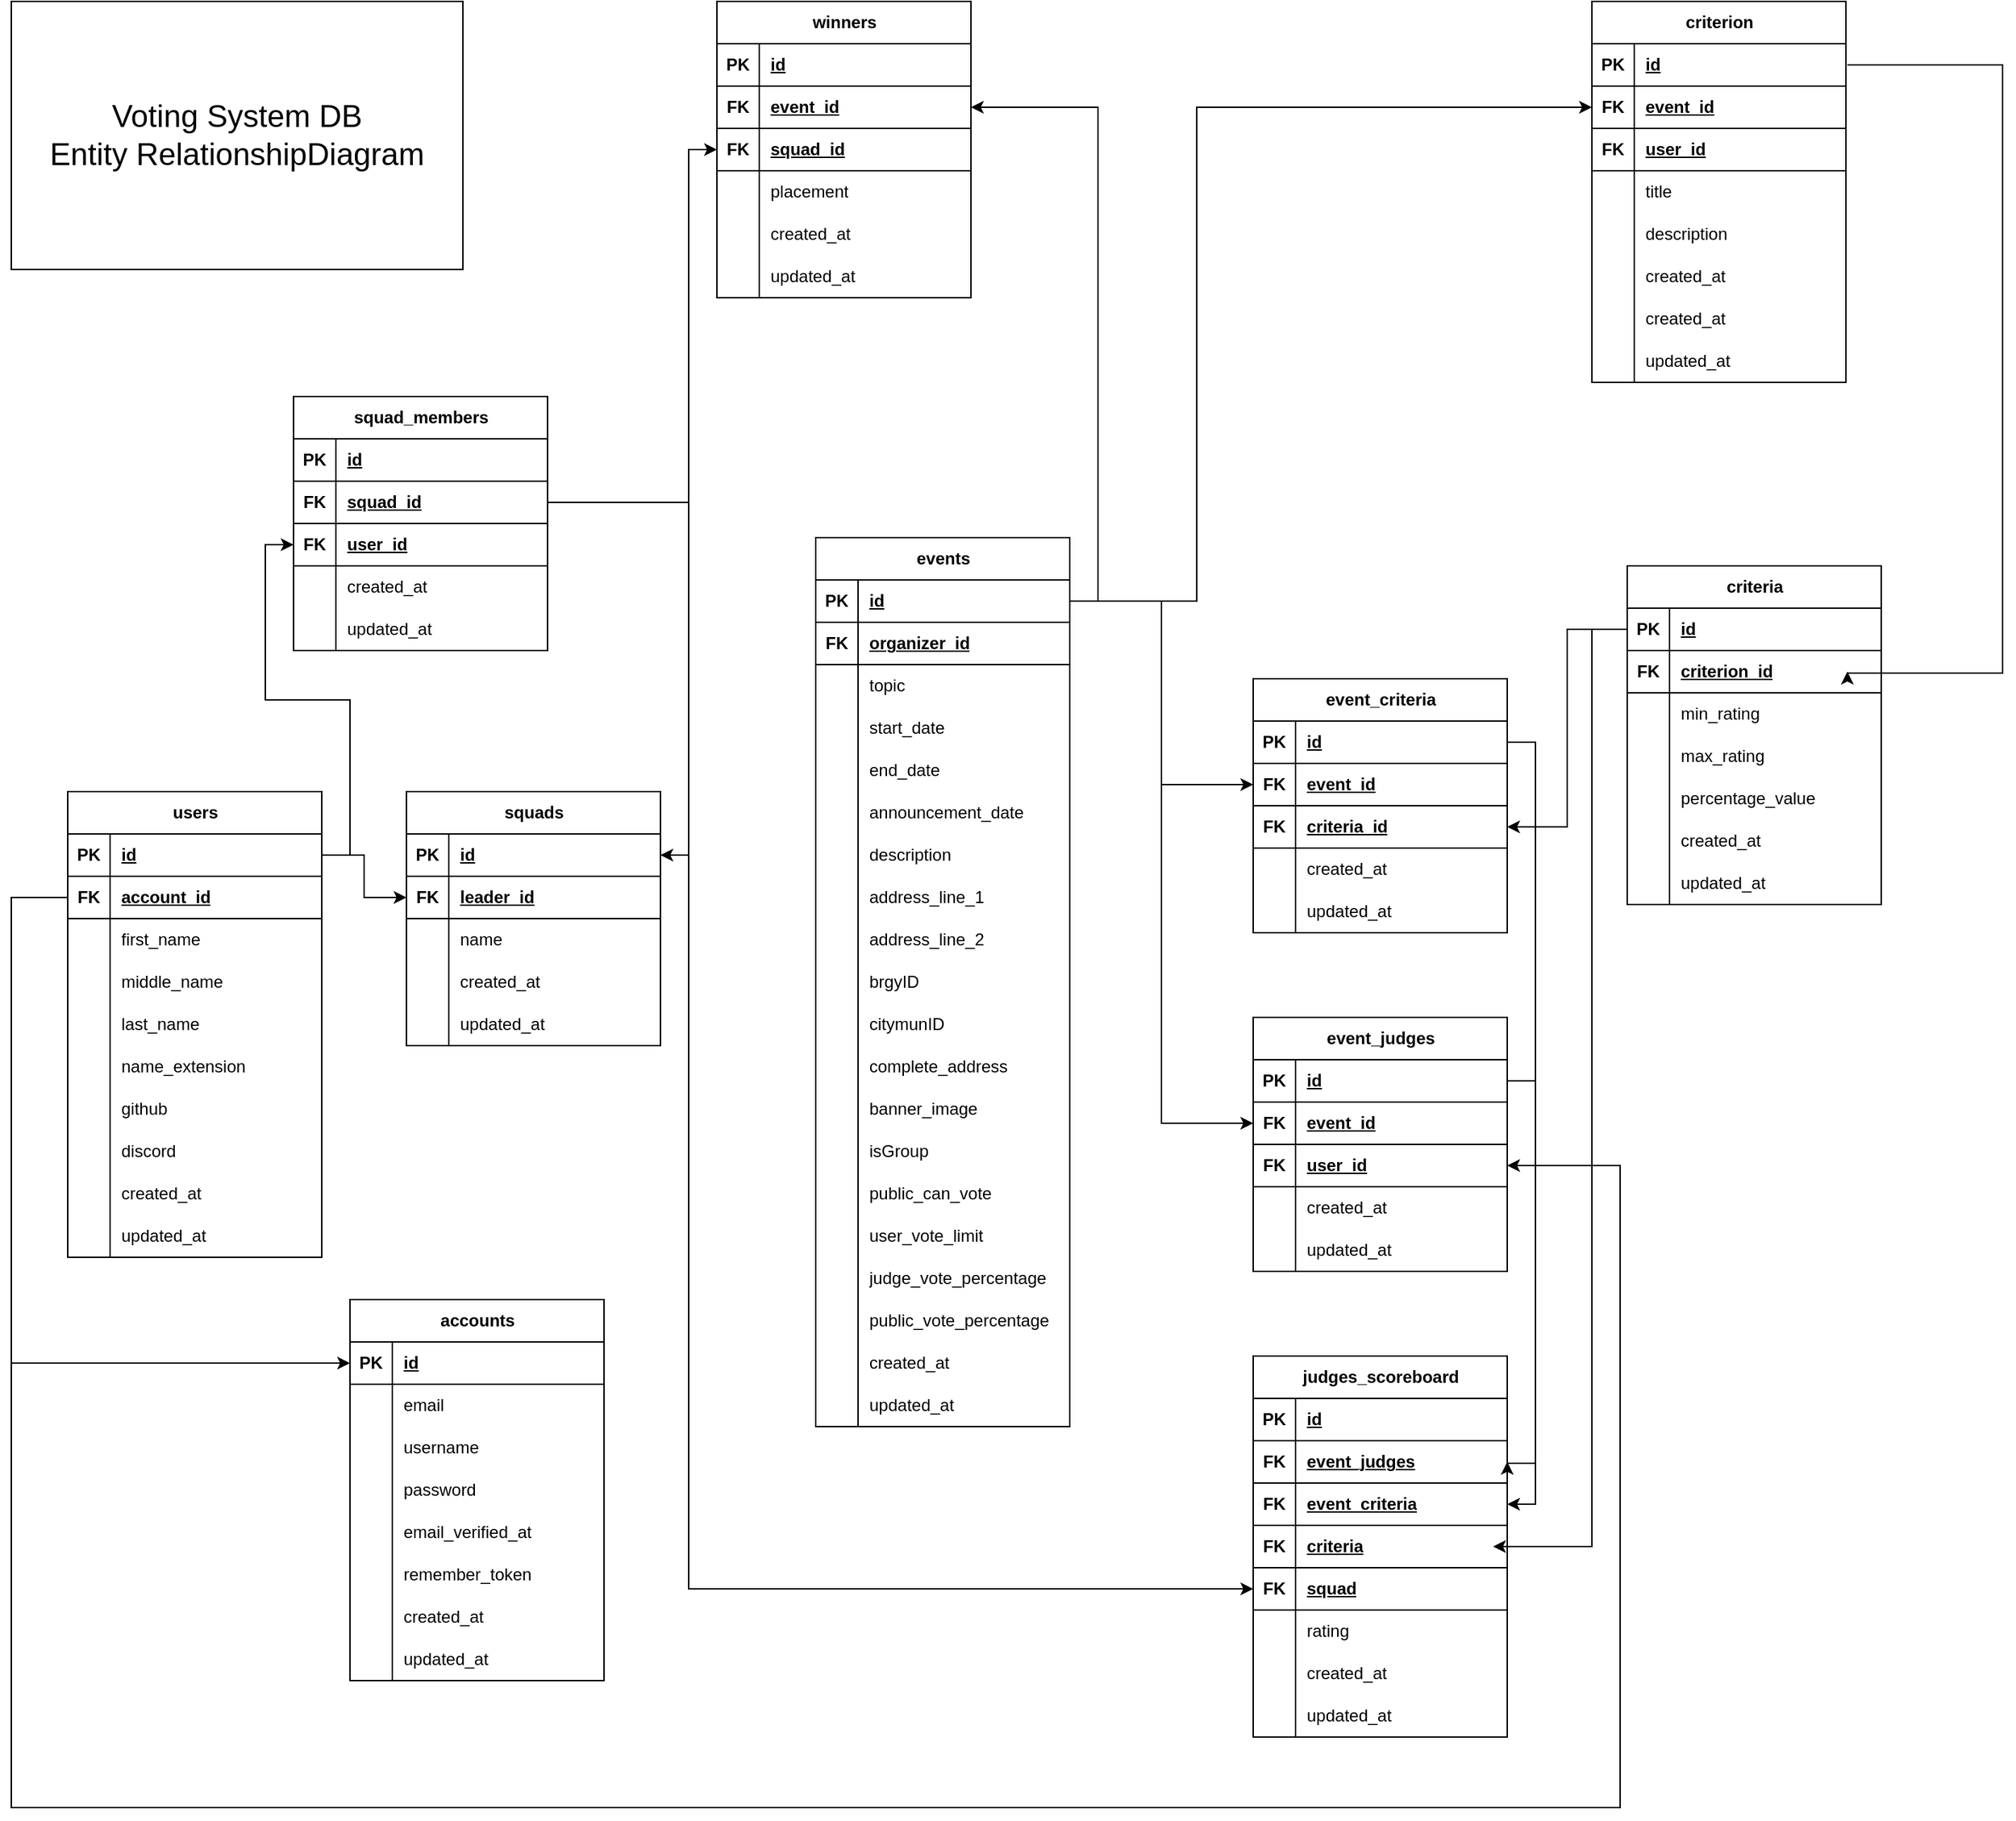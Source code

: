 <mxfile version="21.7.2" type="device">
  <diagram id="R2lEEEUBdFMjLlhIrx00" name="Page-1">
    <mxGraphModel dx="2137" dy="2269" grid="1" gridSize="10" guides="1" tooltips="1" connect="1" arrows="1" fold="1" page="1" pageScale="1" pageWidth="850" pageHeight="1100" math="0" shadow="0" extFonts="Permanent Marker^https://fonts.googleapis.com/css?family=Permanent+Marker">
      <root>
        <mxCell id="0" />
        <mxCell id="1" parent="0" />
        <mxCell id="bR0bKLYDNjfYuN55cWsD-35" value="accounts" style="shape=table;startSize=30;container=1;collapsible=1;childLayout=tableLayout;fixedRows=1;rowLines=0;fontStyle=1;align=center;resizeLast=1;html=1;" vertex="1" parent="1">
          <mxGeometry x="280" y="680" width="180" height="270" as="geometry" />
        </mxCell>
        <mxCell id="bR0bKLYDNjfYuN55cWsD-36" value="" style="shape=tableRow;horizontal=0;startSize=0;swimlaneHead=0;swimlaneBody=0;fillColor=none;collapsible=0;dropTarget=0;points=[[0,0.5],[1,0.5]];portConstraint=eastwest;top=0;left=0;right=0;bottom=1;" vertex="1" parent="bR0bKLYDNjfYuN55cWsD-35">
          <mxGeometry y="30" width="180" height="30" as="geometry" />
        </mxCell>
        <mxCell id="bR0bKLYDNjfYuN55cWsD-37" value="PK" style="shape=partialRectangle;connectable=0;fillColor=none;top=0;left=0;bottom=0;right=0;fontStyle=1;overflow=hidden;whiteSpace=wrap;html=1;" vertex="1" parent="bR0bKLYDNjfYuN55cWsD-36">
          <mxGeometry width="30" height="30" as="geometry">
            <mxRectangle width="30" height="30" as="alternateBounds" />
          </mxGeometry>
        </mxCell>
        <mxCell id="bR0bKLYDNjfYuN55cWsD-38" value="id" style="shape=partialRectangle;connectable=0;fillColor=none;top=0;left=0;bottom=0;right=0;align=left;spacingLeft=6;fontStyle=5;overflow=hidden;whiteSpace=wrap;html=1;" vertex="1" parent="bR0bKLYDNjfYuN55cWsD-36">
          <mxGeometry x="30" width="150" height="30" as="geometry">
            <mxRectangle width="150" height="30" as="alternateBounds" />
          </mxGeometry>
        </mxCell>
        <mxCell id="bR0bKLYDNjfYuN55cWsD-39" value="" style="shape=tableRow;horizontal=0;startSize=0;swimlaneHead=0;swimlaneBody=0;fillColor=none;collapsible=0;dropTarget=0;points=[[0,0.5],[1,0.5]];portConstraint=eastwest;top=0;left=0;right=0;bottom=0;" vertex="1" parent="bR0bKLYDNjfYuN55cWsD-35">
          <mxGeometry y="60" width="180" height="30" as="geometry" />
        </mxCell>
        <mxCell id="bR0bKLYDNjfYuN55cWsD-40" value="" style="shape=partialRectangle;connectable=0;fillColor=none;top=0;left=0;bottom=0;right=0;editable=1;overflow=hidden;whiteSpace=wrap;html=1;" vertex="1" parent="bR0bKLYDNjfYuN55cWsD-39">
          <mxGeometry width="30" height="30" as="geometry">
            <mxRectangle width="30" height="30" as="alternateBounds" />
          </mxGeometry>
        </mxCell>
        <mxCell id="bR0bKLYDNjfYuN55cWsD-41" value="email" style="shape=partialRectangle;connectable=0;fillColor=none;top=0;left=0;bottom=0;right=0;align=left;spacingLeft=6;overflow=hidden;whiteSpace=wrap;html=1;" vertex="1" parent="bR0bKLYDNjfYuN55cWsD-39">
          <mxGeometry x="30" width="150" height="30" as="geometry">
            <mxRectangle width="150" height="30" as="alternateBounds" />
          </mxGeometry>
        </mxCell>
        <mxCell id="bR0bKLYDNjfYuN55cWsD-42" value="" style="shape=tableRow;horizontal=0;startSize=0;swimlaneHead=0;swimlaneBody=0;fillColor=none;collapsible=0;dropTarget=0;points=[[0,0.5],[1,0.5]];portConstraint=eastwest;top=0;left=0;right=0;bottom=0;" vertex="1" parent="bR0bKLYDNjfYuN55cWsD-35">
          <mxGeometry y="90" width="180" height="30" as="geometry" />
        </mxCell>
        <mxCell id="bR0bKLYDNjfYuN55cWsD-43" value="" style="shape=partialRectangle;connectable=0;fillColor=none;top=0;left=0;bottom=0;right=0;editable=1;overflow=hidden;whiteSpace=wrap;html=1;" vertex="1" parent="bR0bKLYDNjfYuN55cWsD-42">
          <mxGeometry width="30" height="30" as="geometry">
            <mxRectangle width="30" height="30" as="alternateBounds" />
          </mxGeometry>
        </mxCell>
        <mxCell id="bR0bKLYDNjfYuN55cWsD-44" value="username" style="shape=partialRectangle;connectable=0;fillColor=none;top=0;left=0;bottom=0;right=0;align=left;spacingLeft=6;overflow=hidden;whiteSpace=wrap;html=1;" vertex="1" parent="bR0bKLYDNjfYuN55cWsD-42">
          <mxGeometry x="30" width="150" height="30" as="geometry">
            <mxRectangle width="150" height="30" as="alternateBounds" />
          </mxGeometry>
        </mxCell>
        <mxCell id="bR0bKLYDNjfYuN55cWsD-45" value="" style="shape=tableRow;horizontal=0;startSize=0;swimlaneHead=0;swimlaneBody=0;fillColor=none;collapsible=0;dropTarget=0;points=[[0,0.5],[1,0.5]];portConstraint=eastwest;top=0;left=0;right=0;bottom=0;" vertex="1" parent="bR0bKLYDNjfYuN55cWsD-35">
          <mxGeometry y="120" width="180" height="30" as="geometry" />
        </mxCell>
        <mxCell id="bR0bKLYDNjfYuN55cWsD-46" value="" style="shape=partialRectangle;connectable=0;fillColor=none;top=0;left=0;bottom=0;right=0;editable=1;overflow=hidden;whiteSpace=wrap;html=1;" vertex="1" parent="bR0bKLYDNjfYuN55cWsD-45">
          <mxGeometry width="30" height="30" as="geometry">
            <mxRectangle width="30" height="30" as="alternateBounds" />
          </mxGeometry>
        </mxCell>
        <mxCell id="bR0bKLYDNjfYuN55cWsD-47" value="password" style="shape=partialRectangle;connectable=0;fillColor=none;top=0;left=0;bottom=0;right=0;align=left;spacingLeft=6;overflow=hidden;whiteSpace=wrap;html=1;" vertex="1" parent="bR0bKLYDNjfYuN55cWsD-45">
          <mxGeometry x="30" width="150" height="30" as="geometry">
            <mxRectangle width="150" height="30" as="alternateBounds" />
          </mxGeometry>
        </mxCell>
        <mxCell id="bR0bKLYDNjfYuN55cWsD-48" value="" style="shape=tableRow;horizontal=0;startSize=0;swimlaneHead=0;swimlaneBody=0;fillColor=none;collapsible=0;dropTarget=0;points=[[0,0.5],[1,0.5]];portConstraint=eastwest;top=0;left=0;right=0;bottom=0;" vertex="1" parent="bR0bKLYDNjfYuN55cWsD-35">
          <mxGeometry y="150" width="180" height="30" as="geometry" />
        </mxCell>
        <mxCell id="bR0bKLYDNjfYuN55cWsD-49" value="" style="shape=partialRectangle;connectable=0;fillColor=none;top=0;left=0;bottom=0;right=0;editable=1;overflow=hidden;whiteSpace=wrap;html=1;" vertex="1" parent="bR0bKLYDNjfYuN55cWsD-48">
          <mxGeometry width="30" height="30" as="geometry">
            <mxRectangle width="30" height="30" as="alternateBounds" />
          </mxGeometry>
        </mxCell>
        <mxCell id="bR0bKLYDNjfYuN55cWsD-50" value="email_verified_at" style="shape=partialRectangle;connectable=0;fillColor=none;top=0;left=0;bottom=0;right=0;align=left;spacingLeft=6;overflow=hidden;whiteSpace=wrap;html=1;" vertex="1" parent="bR0bKLYDNjfYuN55cWsD-48">
          <mxGeometry x="30" width="150" height="30" as="geometry">
            <mxRectangle width="150" height="30" as="alternateBounds" />
          </mxGeometry>
        </mxCell>
        <mxCell id="bR0bKLYDNjfYuN55cWsD-51" value="" style="shape=tableRow;horizontal=0;startSize=0;swimlaneHead=0;swimlaneBody=0;fillColor=none;collapsible=0;dropTarget=0;points=[[0,0.5],[1,0.5]];portConstraint=eastwest;top=0;left=0;right=0;bottom=0;" vertex="1" parent="bR0bKLYDNjfYuN55cWsD-35">
          <mxGeometry y="180" width="180" height="30" as="geometry" />
        </mxCell>
        <mxCell id="bR0bKLYDNjfYuN55cWsD-52" value="" style="shape=partialRectangle;connectable=0;fillColor=none;top=0;left=0;bottom=0;right=0;editable=1;overflow=hidden;whiteSpace=wrap;html=1;" vertex="1" parent="bR0bKLYDNjfYuN55cWsD-51">
          <mxGeometry width="30" height="30" as="geometry">
            <mxRectangle width="30" height="30" as="alternateBounds" />
          </mxGeometry>
        </mxCell>
        <mxCell id="bR0bKLYDNjfYuN55cWsD-53" value="remember_token" style="shape=partialRectangle;connectable=0;fillColor=none;top=0;left=0;bottom=0;right=0;align=left;spacingLeft=6;overflow=hidden;whiteSpace=wrap;html=1;" vertex="1" parent="bR0bKLYDNjfYuN55cWsD-51">
          <mxGeometry x="30" width="150" height="30" as="geometry">
            <mxRectangle width="150" height="30" as="alternateBounds" />
          </mxGeometry>
        </mxCell>
        <mxCell id="bR0bKLYDNjfYuN55cWsD-54" value="" style="shape=tableRow;horizontal=0;startSize=0;swimlaneHead=0;swimlaneBody=0;fillColor=none;collapsible=0;dropTarget=0;points=[[0,0.5],[1,0.5]];portConstraint=eastwest;top=0;left=0;right=0;bottom=0;" vertex="1" parent="bR0bKLYDNjfYuN55cWsD-35">
          <mxGeometry y="210" width="180" height="30" as="geometry" />
        </mxCell>
        <mxCell id="bR0bKLYDNjfYuN55cWsD-55" value="" style="shape=partialRectangle;connectable=0;fillColor=none;top=0;left=0;bottom=0;right=0;editable=1;overflow=hidden;whiteSpace=wrap;html=1;" vertex="1" parent="bR0bKLYDNjfYuN55cWsD-54">
          <mxGeometry width="30" height="30" as="geometry">
            <mxRectangle width="30" height="30" as="alternateBounds" />
          </mxGeometry>
        </mxCell>
        <mxCell id="bR0bKLYDNjfYuN55cWsD-56" value="created_at" style="shape=partialRectangle;connectable=0;fillColor=none;top=0;left=0;bottom=0;right=0;align=left;spacingLeft=6;overflow=hidden;whiteSpace=wrap;html=1;" vertex="1" parent="bR0bKLYDNjfYuN55cWsD-54">
          <mxGeometry x="30" width="150" height="30" as="geometry">
            <mxRectangle width="150" height="30" as="alternateBounds" />
          </mxGeometry>
        </mxCell>
        <mxCell id="bR0bKLYDNjfYuN55cWsD-57" value="" style="shape=tableRow;horizontal=0;startSize=0;swimlaneHead=0;swimlaneBody=0;fillColor=none;collapsible=0;dropTarget=0;points=[[0,0.5],[1,0.5]];portConstraint=eastwest;top=0;left=0;right=0;bottom=0;" vertex="1" parent="bR0bKLYDNjfYuN55cWsD-35">
          <mxGeometry y="240" width="180" height="30" as="geometry" />
        </mxCell>
        <mxCell id="bR0bKLYDNjfYuN55cWsD-58" value="" style="shape=partialRectangle;connectable=0;fillColor=none;top=0;left=0;bottom=0;right=0;editable=1;overflow=hidden;whiteSpace=wrap;html=1;" vertex="1" parent="bR0bKLYDNjfYuN55cWsD-57">
          <mxGeometry width="30" height="30" as="geometry">
            <mxRectangle width="30" height="30" as="alternateBounds" />
          </mxGeometry>
        </mxCell>
        <mxCell id="bR0bKLYDNjfYuN55cWsD-59" value="updated_at" style="shape=partialRectangle;connectable=0;fillColor=none;top=0;left=0;bottom=0;right=0;align=left;spacingLeft=6;overflow=hidden;whiteSpace=wrap;html=1;" vertex="1" parent="bR0bKLYDNjfYuN55cWsD-57">
          <mxGeometry x="30" width="150" height="30" as="geometry">
            <mxRectangle width="150" height="30" as="alternateBounds" />
          </mxGeometry>
        </mxCell>
        <mxCell id="bR0bKLYDNjfYuN55cWsD-60" value="users" style="shape=table;startSize=30;container=1;collapsible=1;childLayout=tableLayout;fixedRows=1;rowLines=0;fontStyle=1;align=center;resizeLast=1;html=1;" vertex="1" parent="1">
          <mxGeometry x="80" y="320" width="180" height="330" as="geometry" />
        </mxCell>
        <mxCell id="bR0bKLYDNjfYuN55cWsD-61" value="" style="shape=tableRow;horizontal=0;startSize=0;swimlaneHead=0;swimlaneBody=0;fillColor=none;collapsible=0;dropTarget=0;points=[[0,0.5],[1,0.5]];portConstraint=eastwest;top=0;left=0;right=0;bottom=1;" vertex="1" parent="bR0bKLYDNjfYuN55cWsD-60">
          <mxGeometry y="30" width="180" height="30" as="geometry" />
        </mxCell>
        <mxCell id="bR0bKLYDNjfYuN55cWsD-62" value="PK" style="shape=partialRectangle;connectable=0;fillColor=none;top=0;left=0;bottom=0;right=0;fontStyle=1;overflow=hidden;whiteSpace=wrap;html=1;" vertex="1" parent="bR0bKLYDNjfYuN55cWsD-61">
          <mxGeometry width="30" height="30" as="geometry">
            <mxRectangle width="30" height="30" as="alternateBounds" />
          </mxGeometry>
        </mxCell>
        <mxCell id="bR0bKLYDNjfYuN55cWsD-63" value="id" style="shape=partialRectangle;connectable=0;fillColor=none;top=0;left=0;bottom=0;right=0;align=left;spacingLeft=6;fontStyle=5;overflow=hidden;whiteSpace=wrap;html=1;" vertex="1" parent="bR0bKLYDNjfYuN55cWsD-61">
          <mxGeometry x="30" width="150" height="30" as="geometry">
            <mxRectangle width="150" height="30" as="alternateBounds" />
          </mxGeometry>
        </mxCell>
        <mxCell id="bR0bKLYDNjfYuN55cWsD-88" value="" style="shape=tableRow;horizontal=0;startSize=0;swimlaneHead=0;swimlaneBody=0;fillColor=none;collapsible=0;dropTarget=0;points=[[0,0.5],[1,0.5]];portConstraint=eastwest;top=0;left=0;right=0;bottom=1;" vertex="1" parent="bR0bKLYDNjfYuN55cWsD-60">
          <mxGeometry y="60" width="180" height="30" as="geometry" />
        </mxCell>
        <mxCell id="bR0bKLYDNjfYuN55cWsD-89" value="FK" style="shape=partialRectangle;connectable=0;fillColor=none;top=0;left=0;bottom=0;right=0;fontStyle=1;overflow=hidden;whiteSpace=wrap;html=1;" vertex="1" parent="bR0bKLYDNjfYuN55cWsD-88">
          <mxGeometry width="30" height="30" as="geometry">
            <mxRectangle width="30" height="30" as="alternateBounds" />
          </mxGeometry>
        </mxCell>
        <mxCell id="bR0bKLYDNjfYuN55cWsD-90" value="account_id" style="shape=partialRectangle;connectable=0;fillColor=none;top=0;left=0;bottom=0;right=0;align=left;spacingLeft=6;fontStyle=5;overflow=hidden;whiteSpace=wrap;html=1;" vertex="1" parent="bR0bKLYDNjfYuN55cWsD-88">
          <mxGeometry x="30" width="150" height="30" as="geometry">
            <mxRectangle width="150" height="30" as="alternateBounds" />
          </mxGeometry>
        </mxCell>
        <mxCell id="bR0bKLYDNjfYuN55cWsD-64" value="" style="shape=tableRow;horizontal=0;startSize=0;swimlaneHead=0;swimlaneBody=0;fillColor=none;collapsible=0;dropTarget=0;points=[[0,0.5],[1,0.5]];portConstraint=eastwest;top=0;left=0;right=0;bottom=0;" vertex="1" parent="bR0bKLYDNjfYuN55cWsD-60">
          <mxGeometry y="90" width="180" height="30" as="geometry" />
        </mxCell>
        <mxCell id="bR0bKLYDNjfYuN55cWsD-65" value="" style="shape=partialRectangle;connectable=0;fillColor=none;top=0;left=0;bottom=0;right=0;editable=1;overflow=hidden;whiteSpace=wrap;html=1;" vertex="1" parent="bR0bKLYDNjfYuN55cWsD-64">
          <mxGeometry width="30" height="30" as="geometry">
            <mxRectangle width="30" height="30" as="alternateBounds" />
          </mxGeometry>
        </mxCell>
        <mxCell id="bR0bKLYDNjfYuN55cWsD-66" value="first_name" style="shape=partialRectangle;connectable=0;fillColor=none;top=0;left=0;bottom=0;right=0;align=left;spacingLeft=6;overflow=hidden;whiteSpace=wrap;html=1;" vertex="1" parent="bR0bKLYDNjfYuN55cWsD-64">
          <mxGeometry x="30" width="150" height="30" as="geometry">
            <mxRectangle width="150" height="30" as="alternateBounds" />
          </mxGeometry>
        </mxCell>
        <mxCell id="bR0bKLYDNjfYuN55cWsD-67" value="" style="shape=tableRow;horizontal=0;startSize=0;swimlaneHead=0;swimlaneBody=0;fillColor=none;collapsible=0;dropTarget=0;points=[[0,0.5],[1,0.5]];portConstraint=eastwest;top=0;left=0;right=0;bottom=0;" vertex="1" parent="bR0bKLYDNjfYuN55cWsD-60">
          <mxGeometry y="120" width="180" height="30" as="geometry" />
        </mxCell>
        <mxCell id="bR0bKLYDNjfYuN55cWsD-68" value="" style="shape=partialRectangle;connectable=0;fillColor=none;top=0;left=0;bottom=0;right=0;editable=1;overflow=hidden;whiteSpace=wrap;html=1;" vertex="1" parent="bR0bKLYDNjfYuN55cWsD-67">
          <mxGeometry width="30" height="30" as="geometry">
            <mxRectangle width="30" height="30" as="alternateBounds" />
          </mxGeometry>
        </mxCell>
        <mxCell id="bR0bKLYDNjfYuN55cWsD-69" value="middle_name" style="shape=partialRectangle;connectable=0;fillColor=none;top=0;left=0;bottom=0;right=0;align=left;spacingLeft=6;overflow=hidden;whiteSpace=wrap;html=1;" vertex="1" parent="bR0bKLYDNjfYuN55cWsD-67">
          <mxGeometry x="30" width="150" height="30" as="geometry">
            <mxRectangle width="150" height="30" as="alternateBounds" />
          </mxGeometry>
        </mxCell>
        <mxCell id="bR0bKLYDNjfYuN55cWsD-70" value="" style="shape=tableRow;horizontal=0;startSize=0;swimlaneHead=0;swimlaneBody=0;fillColor=none;collapsible=0;dropTarget=0;points=[[0,0.5],[1,0.5]];portConstraint=eastwest;top=0;left=0;right=0;bottom=0;" vertex="1" parent="bR0bKLYDNjfYuN55cWsD-60">
          <mxGeometry y="150" width="180" height="30" as="geometry" />
        </mxCell>
        <mxCell id="bR0bKLYDNjfYuN55cWsD-71" value="" style="shape=partialRectangle;connectable=0;fillColor=none;top=0;left=0;bottom=0;right=0;editable=1;overflow=hidden;whiteSpace=wrap;html=1;" vertex="1" parent="bR0bKLYDNjfYuN55cWsD-70">
          <mxGeometry width="30" height="30" as="geometry">
            <mxRectangle width="30" height="30" as="alternateBounds" />
          </mxGeometry>
        </mxCell>
        <mxCell id="bR0bKLYDNjfYuN55cWsD-72" value="last_name" style="shape=partialRectangle;connectable=0;fillColor=none;top=0;left=0;bottom=0;right=0;align=left;spacingLeft=6;overflow=hidden;whiteSpace=wrap;html=1;" vertex="1" parent="bR0bKLYDNjfYuN55cWsD-70">
          <mxGeometry x="30" width="150" height="30" as="geometry">
            <mxRectangle width="150" height="30" as="alternateBounds" />
          </mxGeometry>
        </mxCell>
        <mxCell id="bR0bKLYDNjfYuN55cWsD-73" value="" style="shape=tableRow;horizontal=0;startSize=0;swimlaneHead=0;swimlaneBody=0;fillColor=none;collapsible=0;dropTarget=0;points=[[0,0.5],[1,0.5]];portConstraint=eastwest;top=0;left=0;right=0;bottom=0;" vertex="1" parent="bR0bKLYDNjfYuN55cWsD-60">
          <mxGeometry y="180" width="180" height="30" as="geometry" />
        </mxCell>
        <mxCell id="bR0bKLYDNjfYuN55cWsD-74" value="" style="shape=partialRectangle;connectable=0;fillColor=none;top=0;left=0;bottom=0;right=0;editable=1;overflow=hidden;whiteSpace=wrap;html=1;" vertex="1" parent="bR0bKLYDNjfYuN55cWsD-73">
          <mxGeometry width="30" height="30" as="geometry">
            <mxRectangle width="30" height="30" as="alternateBounds" />
          </mxGeometry>
        </mxCell>
        <mxCell id="bR0bKLYDNjfYuN55cWsD-75" value="name_extension" style="shape=partialRectangle;connectable=0;fillColor=none;top=0;left=0;bottom=0;right=0;align=left;spacingLeft=6;overflow=hidden;whiteSpace=wrap;html=1;" vertex="1" parent="bR0bKLYDNjfYuN55cWsD-73">
          <mxGeometry x="30" width="150" height="30" as="geometry">
            <mxRectangle width="150" height="30" as="alternateBounds" />
          </mxGeometry>
        </mxCell>
        <mxCell id="bR0bKLYDNjfYuN55cWsD-76" value="" style="shape=tableRow;horizontal=0;startSize=0;swimlaneHead=0;swimlaneBody=0;fillColor=none;collapsible=0;dropTarget=0;points=[[0,0.5],[1,0.5]];portConstraint=eastwest;top=0;left=0;right=0;bottom=0;" vertex="1" parent="bR0bKLYDNjfYuN55cWsD-60">
          <mxGeometry y="210" width="180" height="30" as="geometry" />
        </mxCell>
        <mxCell id="bR0bKLYDNjfYuN55cWsD-77" value="" style="shape=partialRectangle;connectable=0;fillColor=none;top=0;left=0;bottom=0;right=0;editable=1;overflow=hidden;whiteSpace=wrap;html=1;" vertex="1" parent="bR0bKLYDNjfYuN55cWsD-76">
          <mxGeometry width="30" height="30" as="geometry">
            <mxRectangle width="30" height="30" as="alternateBounds" />
          </mxGeometry>
        </mxCell>
        <mxCell id="bR0bKLYDNjfYuN55cWsD-78" value="github" style="shape=partialRectangle;connectable=0;fillColor=none;top=0;left=0;bottom=0;right=0;align=left;spacingLeft=6;overflow=hidden;whiteSpace=wrap;html=1;" vertex="1" parent="bR0bKLYDNjfYuN55cWsD-76">
          <mxGeometry x="30" width="150" height="30" as="geometry">
            <mxRectangle width="150" height="30" as="alternateBounds" />
          </mxGeometry>
        </mxCell>
        <mxCell id="bR0bKLYDNjfYuN55cWsD-85" value="" style="shape=tableRow;horizontal=0;startSize=0;swimlaneHead=0;swimlaneBody=0;fillColor=none;collapsible=0;dropTarget=0;points=[[0,0.5],[1,0.5]];portConstraint=eastwest;top=0;left=0;right=0;bottom=0;" vertex="1" parent="bR0bKLYDNjfYuN55cWsD-60">
          <mxGeometry y="240" width="180" height="30" as="geometry" />
        </mxCell>
        <mxCell id="bR0bKLYDNjfYuN55cWsD-86" value="" style="shape=partialRectangle;connectable=0;fillColor=none;top=0;left=0;bottom=0;right=0;editable=1;overflow=hidden;whiteSpace=wrap;html=1;" vertex="1" parent="bR0bKLYDNjfYuN55cWsD-85">
          <mxGeometry width="30" height="30" as="geometry">
            <mxRectangle width="30" height="30" as="alternateBounds" />
          </mxGeometry>
        </mxCell>
        <mxCell id="bR0bKLYDNjfYuN55cWsD-87" value="discord" style="shape=partialRectangle;connectable=0;fillColor=none;top=0;left=0;bottom=0;right=0;align=left;spacingLeft=6;overflow=hidden;whiteSpace=wrap;html=1;" vertex="1" parent="bR0bKLYDNjfYuN55cWsD-85">
          <mxGeometry x="30" width="150" height="30" as="geometry">
            <mxRectangle width="150" height="30" as="alternateBounds" />
          </mxGeometry>
        </mxCell>
        <mxCell id="bR0bKLYDNjfYuN55cWsD-79" value="" style="shape=tableRow;horizontal=0;startSize=0;swimlaneHead=0;swimlaneBody=0;fillColor=none;collapsible=0;dropTarget=0;points=[[0,0.5],[1,0.5]];portConstraint=eastwest;top=0;left=0;right=0;bottom=0;" vertex="1" parent="bR0bKLYDNjfYuN55cWsD-60">
          <mxGeometry y="270" width="180" height="30" as="geometry" />
        </mxCell>
        <mxCell id="bR0bKLYDNjfYuN55cWsD-80" value="" style="shape=partialRectangle;connectable=0;fillColor=none;top=0;left=0;bottom=0;right=0;editable=1;overflow=hidden;whiteSpace=wrap;html=1;" vertex="1" parent="bR0bKLYDNjfYuN55cWsD-79">
          <mxGeometry width="30" height="30" as="geometry">
            <mxRectangle width="30" height="30" as="alternateBounds" />
          </mxGeometry>
        </mxCell>
        <mxCell id="bR0bKLYDNjfYuN55cWsD-81" value="created_at" style="shape=partialRectangle;connectable=0;fillColor=none;top=0;left=0;bottom=0;right=0;align=left;spacingLeft=6;overflow=hidden;whiteSpace=wrap;html=1;" vertex="1" parent="bR0bKLYDNjfYuN55cWsD-79">
          <mxGeometry x="30" width="150" height="30" as="geometry">
            <mxRectangle width="150" height="30" as="alternateBounds" />
          </mxGeometry>
        </mxCell>
        <mxCell id="bR0bKLYDNjfYuN55cWsD-82" value="" style="shape=tableRow;horizontal=0;startSize=0;swimlaneHead=0;swimlaneBody=0;fillColor=none;collapsible=0;dropTarget=0;points=[[0,0.5],[1,0.5]];portConstraint=eastwest;top=0;left=0;right=0;bottom=0;" vertex="1" parent="bR0bKLYDNjfYuN55cWsD-60">
          <mxGeometry y="300" width="180" height="30" as="geometry" />
        </mxCell>
        <mxCell id="bR0bKLYDNjfYuN55cWsD-83" value="" style="shape=partialRectangle;connectable=0;fillColor=none;top=0;left=0;bottom=0;right=0;editable=1;overflow=hidden;whiteSpace=wrap;html=1;" vertex="1" parent="bR0bKLYDNjfYuN55cWsD-82">
          <mxGeometry width="30" height="30" as="geometry">
            <mxRectangle width="30" height="30" as="alternateBounds" />
          </mxGeometry>
        </mxCell>
        <mxCell id="bR0bKLYDNjfYuN55cWsD-84" value="updated_at" style="shape=partialRectangle;connectable=0;fillColor=none;top=0;left=0;bottom=0;right=0;align=left;spacingLeft=6;overflow=hidden;whiteSpace=wrap;html=1;" vertex="1" parent="bR0bKLYDNjfYuN55cWsD-82">
          <mxGeometry x="30" width="150" height="30" as="geometry">
            <mxRectangle width="150" height="30" as="alternateBounds" />
          </mxGeometry>
        </mxCell>
        <mxCell id="bR0bKLYDNjfYuN55cWsD-122" value="squads" style="shape=table;startSize=30;container=1;collapsible=1;childLayout=tableLayout;fixedRows=1;rowLines=0;fontStyle=1;align=center;resizeLast=1;html=1;" vertex="1" parent="1">
          <mxGeometry x="320" y="320" width="180" height="180" as="geometry" />
        </mxCell>
        <mxCell id="bR0bKLYDNjfYuN55cWsD-123" value="" style="shape=tableRow;horizontal=0;startSize=0;swimlaneHead=0;swimlaneBody=0;fillColor=none;collapsible=0;dropTarget=0;points=[[0,0.5],[1,0.5]];portConstraint=eastwest;top=0;left=0;right=0;bottom=1;" vertex="1" parent="bR0bKLYDNjfYuN55cWsD-122">
          <mxGeometry y="30" width="180" height="30" as="geometry" />
        </mxCell>
        <mxCell id="bR0bKLYDNjfYuN55cWsD-124" value="PK" style="shape=partialRectangle;connectable=0;fillColor=none;top=0;left=0;bottom=0;right=0;fontStyle=1;overflow=hidden;whiteSpace=wrap;html=1;" vertex="1" parent="bR0bKLYDNjfYuN55cWsD-123">
          <mxGeometry width="30" height="30" as="geometry">
            <mxRectangle width="30" height="30" as="alternateBounds" />
          </mxGeometry>
        </mxCell>
        <mxCell id="bR0bKLYDNjfYuN55cWsD-125" value="id" style="shape=partialRectangle;connectable=0;fillColor=none;top=0;left=0;bottom=0;right=0;align=left;spacingLeft=6;fontStyle=5;overflow=hidden;whiteSpace=wrap;html=1;" vertex="1" parent="bR0bKLYDNjfYuN55cWsD-123">
          <mxGeometry x="30" width="150" height="30" as="geometry">
            <mxRectangle width="150" height="30" as="alternateBounds" />
          </mxGeometry>
        </mxCell>
        <mxCell id="bR0bKLYDNjfYuN55cWsD-126" value="" style="shape=tableRow;horizontal=0;startSize=0;swimlaneHead=0;swimlaneBody=0;fillColor=none;collapsible=0;dropTarget=0;points=[[0,0.5],[1,0.5]];portConstraint=eastwest;top=0;left=0;right=0;bottom=1;" vertex="1" parent="bR0bKLYDNjfYuN55cWsD-122">
          <mxGeometry y="60" width="180" height="30" as="geometry" />
        </mxCell>
        <mxCell id="bR0bKLYDNjfYuN55cWsD-127" value="FK" style="shape=partialRectangle;connectable=0;fillColor=none;top=0;left=0;bottom=0;right=0;fontStyle=1;overflow=hidden;whiteSpace=wrap;html=1;" vertex="1" parent="bR0bKLYDNjfYuN55cWsD-126">
          <mxGeometry width="30" height="30" as="geometry">
            <mxRectangle width="30" height="30" as="alternateBounds" />
          </mxGeometry>
        </mxCell>
        <mxCell id="bR0bKLYDNjfYuN55cWsD-128" value="leader_id" style="shape=partialRectangle;connectable=0;fillColor=none;top=0;left=0;bottom=0;right=0;align=left;spacingLeft=6;fontStyle=5;overflow=hidden;whiteSpace=wrap;html=1;" vertex="1" parent="bR0bKLYDNjfYuN55cWsD-126">
          <mxGeometry x="30" width="150" height="30" as="geometry">
            <mxRectangle width="150" height="30" as="alternateBounds" />
          </mxGeometry>
        </mxCell>
        <mxCell id="bR0bKLYDNjfYuN55cWsD-129" value="" style="shape=tableRow;horizontal=0;startSize=0;swimlaneHead=0;swimlaneBody=0;fillColor=none;collapsible=0;dropTarget=0;points=[[0,0.5],[1,0.5]];portConstraint=eastwest;top=0;left=0;right=0;bottom=0;" vertex="1" parent="bR0bKLYDNjfYuN55cWsD-122">
          <mxGeometry y="90" width="180" height="30" as="geometry" />
        </mxCell>
        <mxCell id="bR0bKLYDNjfYuN55cWsD-130" value="" style="shape=partialRectangle;connectable=0;fillColor=none;top=0;left=0;bottom=0;right=0;editable=1;overflow=hidden;whiteSpace=wrap;html=1;" vertex="1" parent="bR0bKLYDNjfYuN55cWsD-129">
          <mxGeometry width="30" height="30" as="geometry">
            <mxRectangle width="30" height="30" as="alternateBounds" />
          </mxGeometry>
        </mxCell>
        <mxCell id="bR0bKLYDNjfYuN55cWsD-131" value="name" style="shape=partialRectangle;connectable=0;fillColor=none;top=0;left=0;bottom=0;right=0;align=left;spacingLeft=6;overflow=hidden;whiteSpace=wrap;html=1;" vertex="1" parent="bR0bKLYDNjfYuN55cWsD-129">
          <mxGeometry x="30" width="150" height="30" as="geometry">
            <mxRectangle width="150" height="30" as="alternateBounds" />
          </mxGeometry>
        </mxCell>
        <mxCell id="bR0bKLYDNjfYuN55cWsD-147" value="" style="shape=tableRow;horizontal=0;startSize=0;swimlaneHead=0;swimlaneBody=0;fillColor=none;collapsible=0;dropTarget=0;points=[[0,0.5],[1,0.5]];portConstraint=eastwest;top=0;left=0;right=0;bottom=0;" vertex="1" parent="bR0bKLYDNjfYuN55cWsD-122">
          <mxGeometry y="120" width="180" height="30" as="geometry" />
        </mxCell>
        <mxCell id="bR0bKLYDNjfYuN55cWsD-148" value="" style="shape=partialRectangle;connectable=0;fillColor=none;top=0;left=0;bottom=0;right=0;editable=1;overflow=hidden;whiteSpace=wrap;html=1;" vertex="1" parent="bR0bKLYDNjfYuN55cWsD-147">
          <mxGeometry width="30" height="30" as="geometry">
            <mxRectangle width="30" height="30" as="alternateBounds" />
          </mxGeometry>
        </mxCell>
        <mxCell id="bR0bKLYDNjfYuN55cWsD-149" value="created_at" style="shape=partialRectangle;connectable=0;fillColor=none;top=0;left=0;bottom=0;right=0;align=left;spacingLeft=6;overflow=hidden;whiteSpace=wrap;html=1;" vertex="1" parent="bR0bKLYDNjfYuN55cWsD-147">
          <mxGeometry x="30" width="150" height="30" as="geometry">
            <mxRectangle width="150" height="30" as="alternateBounds" />
          </mxGeometry>
        </mxCell>
        <mxCell id="bR0bKLYDNjfYuN55cWsD-150" value="" style="shape=tableRow;horizontal=0;startSize=0;swimlaneHead=0;swimlaneBody=0;fillColor=none;collapsible=0;dropTarget=0;points=[[0,0.5],[1,0.5]];portConstraint=eastwest;top=0;left=0;right=0;bottom=0;" vertex="1" parent="bR0bKLYDNjfYuN55cWsD-122">
          <mxGeometry y="150" width="180" height="30" as="geometry" />
        </mxCell>
        <mxCell id="bR0bKLYDNjfYuN55cWsD-151" value="" style="shape=partialRectangle;connectable=0;fillColor=none;top=0;left=0;bottom=0;right=0;editable=1;overflow=hidden;whiteSpace=wrap;html=1;" vertex="1" parent="bR0bKLYDNjfYuN55cWsD-150">
          <mxGeometry width="30" height="30" as="geometry">
            <mxRectangle width="30" height="30" as="alternateBounds" />
          </mxGeometry>
        </mxCell>
        <mxCell id="bR0bKLYDNjfYuN55cWsD-152" value="updated_at" style="shape=partialRectangle;connectable=0;fillColor=none;top=0;left=0;bottom=0;right=0;align=left;spacingLeft=6;overflow=hidden;whiteSpace=wrap;html=1;" vertex="1" parent="bR0bKLYDNjfYuN55cWsD-150">
          <mxGeometry x="30" width="150" height="30" as="geometry">
            <mxRectangle width="150" height="30" as="alternateBounds" />
          </mxGeometry>
        </mxCell>
        <mxCell id="bR0bKLYDNjfYuN55cWsD-153" value="squad_members" style="shape=table;startSize=30;container=1;collapsible=1;childLayout=tableLayout;fixedRows=1;rowLines=0;fontStyle=1;align=center;resizeLast=1;html=1;" vertex="1" parent="1">
          <mxGeometry x="240" y="40" width="180" height="180" as="geometry" />
        </mxCell>
        <mxCell id="bR0bKLYDNjfYuN55cWsD-154" value="" style="shape=tableRow;horizontal=0;startSize=0;swimlaneHead=0;swimlaneBody=0;fillColor=none;collapsible=0;dropTarget=0;points=[[0,0.5],[1,0.5]];portConstraint=eastwest;top=0;left=0;right=0;bottom=1;" vertex="1" parent="bR0bKLYDNjfYuN55cWsD-153">
          <mxGeometry y="30" width="180" height="30" as="geometry" />
        </mxCell>
        <mxCell id="bR0bKLYDNjfYuN55cWsD-155" value="PK" style="shape=partialRectangle;connectable=0;fillColor=none;top=0;left=0;bottom=0;right=0;fontStyle=1;overflow=hidden;whiteSpace=wrap;html=1;" vertex="1" parent="bR0bKLYDNjfYuN55cWsD-154">
          <mxGeometry width="30" height="30" as="geometry">
            <mxRectangle width="30" height="30" as="alternateBounds" />
          </mxGeometry>
        </mxCell>
        <mxCell id="bR0bKLYDNjfYuN55cWsD-156" value="id" style="shape=partialRectangle;connectable=0;fillColor=none;top=0;left=0;bottom=0;right=0;align=left;spacingLeft=6;fontStyle=5;overflow=hidden;whiteSpace=wrap;html=1;" vertex="1" parent="bR0bKLYDNjfYuN55cWsD-154">
          <mxGeometry x="30" width="150" height="30" as="geometry">
            <mxRectangle width="150" height="30" as="alternateBounds" />
          </mxGeometry>
        </mxCell>
        <mxCell id="bR0bKLYDNjfYuN55cWsD-157" value="" style="shape=tableRow;horizontal=0;startSize=0;swimlaneHead=0;swimlaneBody=0;fillColor=none;collapsible=0;dropTarget=0;points=[[0,0.5],[1,0.5]];portConstraint=eastwest;top=0;left=0;right=0;bottom=1;" vertex="1" parent="bR0bKLYDNjfYuN55cWsD-153">
          <mxGeometry y="60" width="180" height="30" as="geometry" />
        </mxCell>
        <mxCell id="bR0bKLYDNjfYuN55cWsD-158" value="FK" style="shape=partialRectangle;connectable=0;fillColor=none;top=0;left=0;bottom=0;right=0;fontStyle=1;overflow=hidden;whiteSpace=wrap;html=1;" vertex="1" parent="bR0bKLYDNjfYuN55cWsD-157">
          <mxGeometry width="30" height="30" as="geometry">
            <mxRectangle width="30" height="30" as="alternateBounds" />
          </mxGeometry>
        </mxCell>
        <mxCell id="bR0bKLYDNjfYuN55cWsD-159" value="squad_id" style="shape=partialRectangle;connectable=0;fillColor=none;top=0;left=0;bottom=0;right=0;align=left;spacingLeft=6;fontStyle=5;overflow=hidden;whiteSpace=wrap;html=1;" vertex="1" parent="bR0bKLYDNjfYuN55cWsD-157">
          <mxGeometry x="30" width="150" height="30" as="geometry">
            <mxRectangle width="150" height="30" as="alternateBounds" />
          </mxGeometry>
        </mxCell>
        <mxCell id="bR0bKLYDNjfYuN55cWsD-184" value="" style="shape=tableRow;horizontal=0;startSize=0;swimlaneHead=0;swimlaneBody=0;fillColor=none;collapsible=0;dropTarget=0;points=[[0,0.5],[1,0.5]];portConstraint=eastwest;top=0;left=0;right=0;bottom=1;" vertex="1" parent="bR0bKLYDNjfYuN55cWsD-153">
          <mxGeometry y="90" width="180" height="30" as="geometry" />
        </mxCell>
        <mxCell id="bR0bKLYDNjfYuN55cWsD-185" value="FK" style="shape=partialRectangle;connectable=0;fillColor=none;top=0;left=0;bottom=0;right=0;fontStyle=1;overflow=hidden;whiteSpace=wrap;html=1;" vertex="1" parent="bR0bKLYDNjfYuN55cWsD-184">
          <mxGeometry width="30" height="30" as="geometry">
            <mxRectangle width="30" height="30" as="alternateBounds" />
          </mxGeometry>
        </mxCell>
        <mxCell id="bR0bKLYDNjfYuN55cWsD-186" value="user_id" style="shape=partialRectangle;connectable=0;fillColor=none;top=0;left=0;bottom=0;right=0;align=left;spacingLeft=6;fontStyle=5;overflow=hidden;whiteSpace=wrap;html=1;" vertex="1" parent="bR0bKLYDNjfYuN55cWsD-184">
          <mxGeometry x="30" width="150" height="30" as="geometry">
            <mxRectangle width="150" height="30" as="alternateBounds" />
          </mxGeometry>
        </mxCell>
        <mxCell id="bR0bKLYDNjfYuN55cWsD-178" value="" style="shape=tableRow;horizontal=0;startSize=0;swimlaneHead=0;swimlaneBody=0;fillColor=none;collapsible=0;dropTarget=0;points=[[0,0.5],[1,0.5]];portConstraint=eastwest;top=0;left=0;right=0;bottom=0;" vertex="1" parent="bR0bKLYDNjfYuN55cWsD-153">
          <mxGeometry y="120" width="180" height="30" as="geometry" />
        </mxCell>
        <mxCell id="bR0bKLYDNjfYuN55cWsD-179" value="" style="shape=partialRectangle;connectable=0;fillColor=none;top=0;left=0;bottom=0;right=0;editable=1;overflow=hidden;whiteSpace=wrap;html=1;" vertex="1" parent="bR0bKLYDNjfYuN55cWsD-178">
          <mxGeometry width="30" height="30" as="geometry">
            <mxRectangle width="30" height="30" as="alternateBounds" />
          </mxGeometry>
        </mxCell>
        <mxCell id="bR0bKLYDNjfYuN55cWsD-180" value="created_at" style="shape=partialRectangle;connectable=0;fillColor=none;top=0;left=0;bottom=0;right=0;align=left;spacingLeft=6;overflow=hidden;whiteSpace=wrap;html=1;" vertex="1" parent="bR0bKLYDNjfYuN55cWsD-178">
          <mxGeometry x="30" width="150" height="30" as="geometry">
            <mxRectangle width="150" height="30" as="alternateBounds" />
          </mxGeometry>
        </mxCell>
        <mxCell id="bR0bKLYDNjfYuN55cWsD-181" value="" style="shape=tableRow;horizontal=0;startSize=0;swimlaneHead=0;swimlaneBody=0;fillColor=none;collapsible=0;dropTarget=0;points=[[0,0.5],[1,0.5]];portConstraint=eastwest;top=0;left=0;right=0;bottom=0;" vertex="1" parent="bR0bKLYDNjfYuN55cWsD-153">
          <mxGeometry y="150" width="180" height="30" as="geometry" />
        </mxCell>
        <mxCell id="bR0bKLYDNjfYuN55cWsD-182" value="" style="shape=partialRectangle;connectable=0;fillColor=none;top=0;left=0;bottom=0;right=0;editable=1;overflow=hidden;whiteSpace=wrap;html=1;" vertex="1" parent="bR0bKLYDNjfYuN55cWsD-181">
          <mxGeometry width="30" height="30" as="geometry">
            <mxRectangle width="30" height="30" as="alternateBounds" />
          </mxGeometry>
        </mxCell>
        <mxCell id="bR0bKLYDNjfYuN55cWsD-183" value="updated_at" style="shape=partialRectangle;connectable=0;fillColor=none;top=0;left=0;bottom=0;right=0;align=left;spacingLeft=6;overflow=hidden;whiteSpace=wrap;html=1;" vertex="1" parent="bR0bKLYDNjfYuN55cWsD-181">
          <mxGeometry x="30" width="150" height="30" as="geometry">
            <mxRectangle width="150" height="30" as="alternateBounds" />
          </mxGeometry>
        </mxCell>
        <mxCell id="bR0bKLYDNjfYuN55cWsD-187" value="events" style="shape=table;startSize=30;container=1;collapsible=1;childLayout=tableLayout;fixedRows=1;rowLines=0;fontStyle=1;align=center;resizeLast=1;html=1;" vertex="1" parent="1">
          <mxGeometry x="610" y="140" width="180" height="630" as="geometry" />
        </mxCell>
        <mxCell id="bR0bKLYDNjfYuN55cWsD-188" value="" style="shape=tableRow;horizontal=0;startSize=0;swimlaneHead=0;swimlaneBody=0;fillColor=none;collapsible=0;dropTarget=0;points=[[0,0.5],[1,0.5]];portConstraint=eastwest;top=0;left=0;right=0;bottom=1;" vertex="1" parent="bR0bKLYDNjfYuN55cWsD-187">
          <mxGeometry y="30" width="180" height="30" as="geometry" />
        </mxCell>
        <mxCell id="bR0bKLYDNjfYuN55cWsD-189" value="PK" style="shape=partialRectangle;connectable=0;fillColor=none;top=0;left=0;bottom=0;right=0;fontStyle=1;overflow=hidden;whiteSpace=wrap;html=1;" vertex="1" parent="bR0bKLYDNjfYuN55cWsD-188">
          <mxGeometry width="30" height="30" as="geometry">
            <mxRectangle width="30" height="30" as="alternateBounds" />
          </mxGeometry>
        </mxCell>
        <mxCell id="bR0bKLYDNjfYuN55cWsD-190" value="id" style="shape=partialRectangle;connectable=0;fillColor=none;top=0;left=0;bottom=0;right=0;align=left;spacingLeft=6;fontStyle=5;overflow=hidden;whiteSpace=wrap;html=1;" vertex="1" parent="bR0bKLYDNjfYuN55cWsD-188">
          <mxGeometry x="30" width="150" height="30" as="geometry">
            <mxRectangle width="150" height="30" as="alternateBounds" />
          </mxGeometry>
        </mxCell>
        <mxCell id="bR0bKLYDNjfYuN55cWsD-191" value="" style="shape=tableRow;horizontal=0;startSize=0;swimlaneHead=0;swimlaneBody=0;fillColor=none;collapsible=0;dropTarget=0;points=[[0,0.5],[1,0.5]];portConstraint=eastwest;top=0;left=0;right=0;bottom=1;" vertex="1" parent="bR0bKLYDNjfYuN55cWsD-187">
          <mxGeometry y="60" width="180" height="30" as="geometry" />
        </mxCell>
        <mxCell id="bR0bKLYDNjfYuN55cWsD-192" value="FK" style="shape=partialRectangle;connectable=0;fillColor=none;top=0;left=0;bottom=0;right=0;fontStyle=1;overflow=hidden;whiteSpace=wrap;html=1;" vertex="1" parent="bR0bKLYDNjfYuN55cWsD-191">
          <mxGeometry width="30" height="30" as="geometry">
            <mxRectangle width="30" height="30" as="alternateBounds" />
          </mxGeometry>
        </mxCell>
        <mxCell id="bR0bKLYDNjfYuN55cWsD-193" value="organizer_id" style="shape=partialRectangle;connectable=0;fillColor=none;top=0;left=0;bottom=0;right=0;align=left;spacingLeft=6;fontStyle=5;overflow=hidden;whiteSpace=wrap;html=1;" vertex="1" parent="bR0bKLYDNjfYuN55cWsD-191">
          <mxGeometry x="30" width="150" height="30" as="geometry">
            <mxRectangle width="150" height="30" as="alternateBounds" />
          </mxGeometry>
        </mxCell>
        <mxCell id="bR0bKLYDNjfYuN55cWsD-194" value="" style="shape=tableRow;horizontal=0;startSize=0;swimlaneHead=0;swimlaneBody=0;fillColor=none;collapsible=0;dropTarget=0;points=[[0,0.5],[1,0.5]];portConstraint=eastwest;top=0;left=0;right=0;bottom=0;" vertex="1" parent="bR0bKLYDNjfYuN55cWsD-187">
          <mxGeometry y="90" width="180" height="30" as="geometry" />
        </mxCell>
        <mxCell id="bR0bKLYDNjfYuN55cWsD-195" value="" style="shape=partialRectangle;connectable=0;fillColor=none;top=0;left=0;bottom=0;right=0;editable=1;overflow=hidden;whiteSpace=wrap;html=1;" vertex="1" parent="bR0bKLYDNjfYuN55cWsD-194">
          <mxGeometry width="30" height="30" as="geometry">
            <mxRectangle width="30" height="30" as="alternateBounds" />
          </mxGeometry>
        </mxCell>
        <mxCell id="bR0bKLYDNjfYuN55cWsD-196" value="topic" style="shape=partialRectangle;connectable=0;fillColor=none;top=0;left=0;bottom=0;right=0;align=left;spacingLeft=6;overflow=hidden;whiteSpace=wrap;html=1;" vertex="1" parent="bR0bKLYDNjfYuN55cWsD-194">
          <mxGeometry x="30" width="150" height="30" as="geometry">
            <mxRectangle width="150" height="30" as="alternateBounds" />
          </mxGeometry>
        </mxCell>
        <mxCell id="bR0bKLYDNjfYuN55cWsD-197" value="" style="shape=tableRow;horizontal=0;startSize=0;swimlaneHead=0;swimlaneBody=0;fillColor=none;collapsible=0;dropTarget=0;points=[[0,0.5],[1,0.5]];portConstraint=eastwest;top=0;left=0;right=0;bottom=0;" vertex="1" parent="bR0bKLYDNjfYuN55cWsD-187">
          <mxGeometry y="120" width="180" height="30" as="geometry" />
        </mxCell>
        <mxCell id="bR0bKLYDNjfYuN55cWsD-198" value="" style="shape=partialRectangle;connectable=0;fillColor=none;top=0;left=0;bottom=0;right=0;editable=1;overflow=hidden;whiteSpace=wrap;html=1;" vertex="1" parent="bR0bKLYDNjfYuN55cWsD-197">
          <mxGeometry width="30" height="30" as="geometry">
            <mxRectangle width="30" height="30" as="alternateBounds" />
          </mxGeometry>
        </mxCell>
        <mxCell id="bR0bKLYDNjfYuN55cWsD-199" value="start_date" style="shape=partialRectangle;connectable=0;fillColor=none;top=0;left=0;bottom=0;right=0;align=left;spacingLeft=6;overflow=hidden;whiteSpace=wrap;html=1;" vertex="1" parent="bR0bKLYDNjfYuN55cWsD-197">
          <mxGeometry x="30" width="150" height="30" as="geometry">
            <mxRectangle width="150" height="30" as="alternateBounds" />
          </mxGeometry>
        </mxCell>
        <mxCell id="bR0bKLYDNjfYuN55cWsD-200" value="" style="shape=tableRow;horizontal=0;startSize=0;swimlaneHead=0;swimlaneBody=0;fillColor=none;collapsible=0;dropTarget=0;points=[[0,0.5],[1,0.5]];portConstraint=eastwest;top=0;left=0;right=0;bottom=0;" vertex="1" parent="bR0bKLYDNjfYuN55cWsD-187">
          <mxGeometry y="150" width="180" height="30" as="geometry" />
        </mxCell>
        <mxCell id="bR0bKLYDNjfYuN55cWsD-201" value="" style="shape=partialRectangle;connectable=0;fillColor=none;top=0;left=0;bottom=0;right=0;editable=1;overflow=hidden;whiteSpace=wrap;html=1;" vertex="1" parent="bR0bKLYDNjfYuN55cWsD-200">
          <mxGeometry width="30" height="30" as="geometry">
            <mxRectangle width="30" height="30" as="alternateBounds" />
          </mxGeometry>
        </mxCell>
        <mxCell id="bR0bKLYDNjfYuN55cWsD-202" value="end_date" style="shape=partialRectangle;connectable=0;fillColor=none;top=0;left=0;bottom=0;right=0;align=left;spacingLeft=6;overflow=hidden;whiteSpace=wrap;html=1;" vertex="1" parent="bR0bKLYDNjfYuN55cWsD-200">
          <mxGeometry x="30" width="150" height="30" as="geometry">
            <mxRectangle width="150" height="30" as="alternateBounds" />
          </mxGeometry>
        </mxCell>
        <mxCell id="bR0bKLYDNjfYuN55cWsD-236" value="" style="shape=tableRow;horizontal=0;startSize=0;swimlaneHead=0;swimlaneBody=0;fillColor=none;collapsible=0;dropTarget=0;points=[[0,0.5],[1,0.5]];portConstraint=eastwest;top=0;left=0;right=0;bottom=0;" vertex="1" parent="bR0bKLYDNjfYuN55cWsD-187">
          <mxGeometry y="180" width="180" height="30" as="geometry" />
        </mxCell>
        <mxCell id="bR0bKLYDNjfYuN55cWsD-237" value="" style="shape=partialRectangle;connectable=0;fillColor=none;top=0;left=0;bottom=0;right=0;editable=1;overflow=hidden;whiteSpace=wrap;html=1;" vertex="1" parent="bR0bKLYDNjfYuN55cWsD-236">
          <mxGeometry width="30" height="30" as="geometry">
            <mxRectangle width="30" height="30" as="alternateBounds" />
          </mxGeometry>
        </mxCell>
        <mxCell id="bR0bKLYDNjfYuN55cWsD-238" value="announcement_date" style="shape=partialRectangle;connectable=0;fillColor=none;top=0;left=0;bottom=0;right=0;align=left;spacingLeft=6;overflow=hidden;whiteSpace=wrap;html=1;" vertex="1" parent="bR0bKLYDNjfYuN55cWsD-236">
          <mxGeometry x="30" width="150" height="30" as="geometry">
            <mxRectangle width="150" height="30" as="alternateBounds" />
          </mxGeometry>
        </mxCell>
        <mxCell id="bR0bKLYDNjfYuN55cWsD-203" value="" style="shape=tableRow;horizontal=0;startSize=0;swimlaneHead=0;swimlaneBody=0;fillColor=none;collapsible=0;dropTarget=0;points=[[0,0.5],[1,0.5]];portConstraint=eastwest;top=0;left=0;right=0;bottom=0;" vertex="1" parent="bR0bKLYDNjfYuN55cWsD-187">
          <mxGeometry y="210" width="180" height="30" as="geometry" />
        </mxCell>
        <mxCell id="bR0bKLYDNjfYuN55cWsD-204" value="" style="shape=partialRectangle;connectable=0;fillColor=none;top=0;left=0;bottom=0;right=0;editable=1;overflow=hidden;whiteSpace=wrap;html=1;" vertex="1" parent="bR0bKLYDNjfYuN55cWsD-203">
          <mxGeometry width="30" height="30" as="geometry">
            <mxRectangle width="30" height="30" as="alternateBounds" />
          </mxGeometry>
        </mxCell>
        <mxCell id="bR0bKLYDNjfYuN55cWsD-205" value="description" style="shape=partialRectangle;connectable=0;fillColor=none;top=0;left=0;bottom=0;right=0;align=left;spacingLeft=6;overflow=hidden;whiteSpace=wrap;html=1;" vertex="1" parent="bR0bKLYDNjfYuN55cWsD-203">
          <mxGeometry x="30" width="150" height="30" as="geometry">
            <mxRectangle width="150" height="30" as="alternateBounds" />
          </mxGeometry>
        </mxCell>
        <mxCell id="bR0bKLYDNjfYuN55cWsD-206" value="" style="shape=tableRow;horizontal=0;startSize=0;swimlaneHead=0;swimlaneBody=0;fillColor=none;collapsible=0;dropTarget=0;points=[[0,0.5],[1,0.5]];portConstraint=eastwest;top=0;left=0;right=0;bottom=0;" vertex="1" parent="bR0bKLYDNjfYuN55cWsD-187">
          <mxGeometry y="240" width="180" height="30" as="geometry" />
        </mxCell>
        <mxCell id="bR0bKLYDNjfYuN55cWsD-207" value="" style="shape=partialRectangle;connectable=0;fillColor=none;top=0;left=0;bottom=0;right=0;editable=1;overflow=hidden;whiteSpace=wrap;html=1;" vertex="1" parent="bR0bKLYDNjfYuN55cWsD-206">
          <mxGeometry width="30" height="30" as="geometry">
            <mxRectangle width="30" height="30" as="alternateBounds" />
          </mxGeometry>
        </mxCell>
        <mxCell id="bR0bKLYDNjfYuN55cWsD-208" value="address_line_1" style="shape=partialRectangle;connectable=0;fillColor=none;top=0;left=0;bottom=0;right=0;align=left;spacingLeft=6;overflow=hidden;whiteSpace=wrap;html=1;" vertex="1" parent="bR0bKLYDNjfYuN55cWsD-206">
          <mxGeometry x="30" width="150" height="30" as="geometry">
            <mxRectangle width="150" height="30" as="alternateBounds" />
          </mxGeometry>
        </mxCell>
        <mxCell id="bR0bKLYDNjfYuN55cWsD-209" value="" style="shape=tableRow;horizontal=0;startSize=0;swimlaneHead=0;swimlaneBody=0;fillColor=none;collapsible=0;dropTarget=0;points=[[0,0.5],[1,0.5]];portConstraint=eastwest;top=0;left=0;right=0;bottom=0;" vertex="1" parent="bR0bKLYDNjfYuN55cWsD-187">
          <mxGeometry y="270" width="180" height="30" as="geometry" />
        </mxCell>
        <mxCell id="bR0bKLYDNjfYuN55cWsD-210" value="" style="shape=partialRectangle;connectable=0;fillColor=none;top=0;left=0;bottom=0;right=0;editable=1;overflow=hidden;whiteSpace=wrap;html=1;" vertex="1" parent="bR0bKLYDNjfYuN55cWsD-209">
          <mxGeometry width="30" height="30" as="geometry">
            <mxRectangle width="30" height="30" as="alternateBounds" />
          </mxGeometry>
        </mxCell>
        <mxCell id="bR0bKLYDNjfYuN55cWsD-211" value="address_line_2" style="shape=partialRectangle;connectable=0;fillColor=none;top=0;left=0;bottom=0;right=0;align=left;spacingLeft=6;overflow=hidden;whiteSpace=wrap;html=1;" vertex="1" parent="bR0bKLYDNjfYuN55cWsD-209">
          <mxGeometry x="30" width="150" height="30" as="geometry">
            <mxRectangle width="150" height="30" as="alternateBounds" />
          </mxGeometry>
        </mxCell>
        <mxCell id="bR0bKLYDNjfYuN55cWsD-218" value="" style="shape=tableRow;horizontal=0;startSize=0;swimlaneHead=0;swimlaneBody=0;fillColor=none;collapsible=0;dropTarget=0;points=[[0,0.5],[1,0.5]];portConstraint=eastwest;top=0;left=0;right=0;bottom=0;" vertex="1" parent="bR0bKLYDNjfYuN55cWsD-187">
          <mxGeometry y="300" width="180" height="30" as="geometry" />
        </mxCell>
        <mxCell id="bR0bKLYDNjfYuN55cWsD-219" value="" style="shape=partialRectangle;connectable=0;fillColor=none;top=0;left=0;bottom=0;right=0;editable=1;overflow=hidden;whiteSpace=wrap;html=1;" vertex="1" parent="bR0bKLYDNjfYuN55cWsD-218">
          <mxGeometry width="30" height="30" as="geometry">
            <mxRectangle width="30" height="30" as="alternateBounds" />
          </mxGeometry>
        </mxCell>
        <mxCell id="bR0bKLYDNjfYuN55cWsD-220" value="brgyID" style="shape=partialRectangle;connectable=0;fillColor=none;top=0;left=0;bottom=0;right=0;align=left;spacingLeft=6;overflow=hidden;whiteSpace=wrap;html=1;" vertex="1" parent="bR0bKLYDNjfYuN55cWsD-218">
          <mxGeometry x="30" width="150" height="30" as="geometry">
            <mxRectangle width="150" height="30" as="alternateBounds" />
          </mxGeometry>
        </mxCell>
        <mxCell id="bR0bKLYDNjfYuN55cWsD-221" value="" style="shape=tableRow;horizontal=0;startSize=0;swimlaneHead=0;swimlaneBody=0;fillColor=none;collapsible=0;dropTarget=0;points=[[0,0.5],[1,0.5]];portConstraint=eastwest;top=0;left=0;right=0;bottom=0;" vertex="1" parent="bR0bKLYDNjfYuN55cWsD-187">
          <mxGeometry y="330" width="180" height="30" as="geometry" />
        </mxCell>
        <mxCell id="bR0bKLYDNjfYuN55cWsD-222" value="" style="shape=partialRectangle;connectable=0;fillColor=none;top=0;left=0;bottom=0;right=0;editable=1;overflow=hidden;whiteSpace=wrap;html=1;" vertex="1" parent="bR0bKLYDNjfYuN55cWsD-221">
          <mxGeometry width="30" height="30" as="geometry">
            <mxRectangle width="30" height="30" as="alternateBounds" />
          </mxGeometry>
        </mxCell>
        <mxCell id="bR0bKLYDNjfYuN55cWsD-223" value="citymunID" style="shape=partialRectangle;connectable=0;fillColor=none;top=0;left=0;bottom=0;right=0;align=left;spacingLeft=6;overflow=hidden;whiteSpace=wrap;html=1;" vertex="1" parent="bR0bKLYDNjfYuN55cWsD-221">
          <mxGeometry x="30" width="150" height="30" as="geometry">
            <mxRectangle width="150" height="30" as="alternateBounds" />
          </mxGeometry>
        </mxCell>
        <mxCell id="bR0bKLYDNjfYuN55cWsD-224" value="" style="shape=tableRow;horizontal=0;startSize=0;swimlaneHead=0;swimlaneBody=0;fillColor=none;collapsible=0;dropTarget=0;points=[[0,0.5],[1,0.5]];portConstraint=eastwest;top=0;left=0;right=0;bottom=0;" vertex="1" parent="bR0bKLYDNjfYuN55cWsD-187">
          <mxGeometry y="360" width="180" height="30" as="geometry" />
        </mxCell>
        <mxCell id="bR0bKLYDNjfYuN55cWsD-225" value="" style="shape=partialRectangle;connectable=0;fillColor=none;top=0;left=0;bottom=0;right=0;editable=1;overflow=hidden;whiteSpace=wrap;html=1;" vertex="1" parent="bR0bKLYDNjfYuN55cWsD-224">
          <mxGeometry width="30" height="30" as="geometry">
            <mxRectangle width="30" height="30" as="alternateBounds" />
          </mxGeometry>
        </mxCell>
        <mxCell id="bR0bKLYDNjfYuN55cWsD-226" value="complete_address" style="shape=partialRectangle;connectable=0;fillColor=none;top=0;left=0;bottom=0;right=0;align=left;spacingLeft=6;overflow=hidden;whiteSpace=wrap;html=1;" vertex="1" parent="bR0bKLYDNjfYuN55cWsD-224">
          <mxGeometry x="30" width="150" height="30" as="geometry">
            <mxRectangle width="150" height="30" as="alternateBounds" />
          </mxGeometry>
        </mxCell>
        <mxCell id="bR0bKLYDNjfYuN55cWsD-239" value="" style="shape=tableRow;horizontal=0;startSize=0;swimlaneHead=0;swimlaneBody=0;fillColor=none;collapsible=0;dropTarget=0;points=[[0,0.5],[1,0.5]];portConstraint=eastwest;top=0;left=0;right=0;bottom=0;" vertex="1" parent="bR0bKLYDNjfYuN55cWsD-187">
          <mxGeometry y="390" width="180" height="30" as="geometry" />
        </mxCell>
        <mxCell id="bR0bKLYDNjfYuN55cWsD-240" value="" style="shape=partialRectangle;connectable=0;fillColor=none;top=0;left=0;bottom=0;right=0;editable=1;overflow=hidden;whiteSpace=wrap;html=1;" vertex="1" parent="bR0bKLYDNjfYuN55cWsD-239">
          <mxGeometry width="30" height="30" as="geometry">
            <mxRectangle width="30" height="30" as="alternateBounds" />
          </mxGeometry>
        </mxCell>
        <mxCell id="bR0bKLYDNjfYuN55cWsD-241" value="banner_image" style="shape=partialRectangle;connectable=0;fillColor=none;top=0;left=0;bottom=0;right=0;align=left;spacingLeft=6;overflow=hidden;whiteSpace=wrap;html=1;" vertex="1" parent="bR0bKLYDNjfYuN55cWsD-239">
          <mxGeometry x="30" width="150" height="30" as="geometry">
            <mxRectangle width="150" height="30" as="alternateBounds" />
          </mxGeometry>
        </mxCell>
        <mxCell id="bR0bKLYDNjfYuN55cWsD-227" value="" style="shape=tableRow;horizontal=0;startSize=0;swimlaneHead=0;swimlaneBody=0;fillColor=none;collapsible=0;dropTarget=0;points=[[0,0.5],[1,0.5]];portConstraint=eastwest;top=0;left=0;right=0;bottom=0;" vertex="1" parent="bR0bKLYDNjfYuN55cWsD-187">
          <mxGeometry y="420" width="180" height="30" as="geometry" />
        </mxCell>
        <mxCell id="bR0bKLYDNjfYuN55cWsD-228" value="" style="shape=partialRectangle;connectable=0;fillColor=none;top=0;left=0;bottom=0;right=0;editable=1;overflow=hidden;whiteSpace=wrap;html=1;" vertex="1" parent="bR0bKLYDNjfYuN55cWsD-227">
          <mxGeometry width="30" height="30" as="geometry">
            <mxRectangle width="30" height="30" as="alternateBounds" />
          </mxGeometry>
        </mxCell>
        <mxCell id="bR0bKLYDNjfYuN55cWsD-229" value="isGroup" style="shape=partialRectangle;connectable=0;fillColor=none;top=0;left=0;bottom=0;right=0;align=left;spacingLeft=6;overflow=hidden;whiteSpace=wrap;html=1;" vertex="1" parent="bR0bKLYDNjfYuN55cWsD-227">
          <mxGeometry x="30" width="150" height="30" as="geometry">
            <mxRectangle width="150" height="30" as="alternateBounds" />
          </mxGeometry>
        </mxCell>
        <mxCell id="bR0bKLYDNjfYuN55cWsD-230" value="" style="shape=tableRow;horizontal=0;startSize=0;swimlaneHead=0;swimlaneBody=0;fillColor=none;collapsible=0;dropTarget=0;points=[[0,0.5],[1,0.5]];portConstraint=eastwest;top=0;left=0;right=0;bottom=0;" vertex="1" parent="bR0bKLYDNjfYuN55cWsD-187">
          <mxGeometry y="450" width="180" height="30" as="geometry" />
        </mxCell>
        <mxCell id="bR0bKLYDNjfYuN55cWsD-231" value="" style="shape=partialRectangle;connectable=0;fillColor=none;top=0;left=0;bottom=0;right=0;editable=1;overflow=hidden;whiteSpace=wrap;html=1;" vertex="1" parent="bR0bKLYDNjfYuN55cWsD-230">
          <mxGeometry width="30" height="30" as="geometry">
            <mxRectangle width="30" height="30" as="alternateBounds" />
          </mxGeometry>
        </mxCell>
        <mxCell id="bR0bKLYDNjfYuN55cWsD-232" value="public_can_vote" style="shape=partialRectangle;connectable=0;fillColor=none;top=0;left=0;bottom=0;right=0;align=left;spacingLeft=6;overflow=hidden;whiteSpace=wrap;html=1;" vertex="1" parent="bR0bKLYDNjfYuN55cWsD-230">
          <mxGeometry x="30" width="150" height="30" as="geometry">
            <mxRectangle width="150" height="30" as="alternateBounds" />
          </mxGeometry>
        </mxCell>
        <mxCell id="bR0bKLYDNjfYuN55cWsD-233" value="" style="shape=tableRow;horizontal=0;startSize=0;swimlaneHead=0;swimlaneBody=0;fillColor=none;collapsible=0;dropTarget=0;points=[[0,0.5],[1,0.5]];portConstraint=eastwest;top=0;left=0;right=0;bottom=0;" vertex="1" parent="bR0bKLYDNjfYuN55cWsD-187">
          <mxGeometry y="480" width="180" height="30" as="geometry" />
        </mxCell>
        <mxCell id="bR0bKLYDNjfYuN55cWsD-234" value="" style="shape=partialRectangle;connectable=0;fillColor=none;top=0;left=0;bottom=0;right=0;editable=1;overflow=hidden;whiteSpace=wrap;html=1;" vertex="1" parent="bR0bKLYDNjfYuN55cWsD-233">
          <mxGeometry width="30" height="30" as="geometry">
            <mxRectangle width="30" height="30" as="alternateBounds" />
          </mxGeometry>
        </mxCell>
        <mxCell id="bR0bKLYDNjfYuN55cWsD-235" value="user_vote_limit" style="shape=partialRectangle;connectable=0;fillColor=none;top=0;left=0;bottom=0;right=0;align=left;spacingLeft=6;overflow=hidden;whiteSpace=wrap;html=1;" vertex="1" parent="bR0bKLYDNjfYuN55cWsD-233">
          <mxGeometry x="30" width="150" height="30" as="geometry">
            <mxRectangle width="150" height="30" as="alternateBounds" />
          </mxGeometry>
        </mxCell>
        <mxCell id="bR0bKLYDNjfYuN55cWsD-513" value="" style="shape=tableRow;horizontal=0;startSize=0;swimlaneHead=0;swimlaneBody=0;fillColor=none;collapsible=0;dropTarget=0;points=[[0,0.5],[1,0.5]];portConstraint=eastwest;top=0;left=0;right=0;bottom=0;" vertex="1" parent="bR0bKLYDNjfYuN55cWsD-187">
          <mxGeometry y="510" width="180" height="30" as="geometry" />
        </mxCell>
        <mxCell id="bR0bKLYDNjfYuN55cWsD-514" value="" style="shape=partialRectangle;connectable=0;fillColor=none;top=0;left=0;bottom=0;right=0;editable=1;overflow=hidden;whiteSpace=wrap;html=1;" vertex="1" parent="bR0bKLYDNjfYuN55cWsD-513">
          <mxGeometry width="30" height="30" as="geometry">
            <mxRectangle width="30" height="30" as="alternateBounds" />
          </mxGeometry>
        </mxCell>
        <mxCell id="bR0bKLYDNjfYuN55cWsD-515" value="judge_vote_percentage" style="shape=partialRectangle;connectable=0;fillColor=none;top=0;left=0;bottom=0;right=0;align=left;spacingLeft=6;overflow=hidden;whiteSpace=wrap;html=1;" vertex="1" parent="bR0bKLYDNjfYuN55cWsD-513">
          <mxGeometry x="30" width="150" height="30" as="geometry">
            <mxRectangle width="150" height="30" as="alternateBounds" />
          </mxGeometry>
        </mxCell>
        <mxCell id="bR0bKLYDNjfYuN55cWsD-516" value="" style="shape=tableRow;horizontal=0;startSize=0;swimlaneHead=0;swimlaneBody=0;fillColor=none;collapsible=0;dropTarget=0;points=[[0,0.5],[1,0.5]];portConstraint=eastwest;top=0;left=0;right=0;bottom=0;" vertex="1" parent="bR0bKLYDNjfYuN55cWsD-187">
          <mxGeometry y="540" width="180" height="30" as="geometry" />
        </mxCell>
        <mxCell id="bR0bKLYDNjfYuN55cWsD-517" value="" style="shape=partialRectangle;connectable=0;fillColor=none;top=0;left=0;bottom=0;right=0;editable=1;overflow=hidden;whiteSpace=wrap;html=1;" vertex="1" parent="bR0bKLYDNjfYuN55cWsD-516">
          <mxGeometry width="30" height="30" as="geometry">
            <mxRectangle width="30" height="30" as="alternateBounds" />
          </mxGeometry>
        </mxCell>
        <mxCell id="bR0bKLYDNjfYuN55cWsD-518" value="public_vote_percentage" style="shape=partialRectangle;connectable=0;fillColor=none;top=0;left=0;bottom=0;right=0;align=left;spacingLeft=6;overflow=hidden;whiteSpace=wrap;html=1;" vertex="1" parent="bR0bKLYDNjfYuN55cWsD-516">
          <mxGeometry x="30" width="150" height="30" as="geometry">
            <mxRectangle width="150" height="30" as="alternateBounds" />
          </mxGeometry>
        </mxCell>
        <mxCell id="bR0bKLYDNjfYuN55cWsD-212" value="" style="shape=tableRow;horizontal=0;startSize=0;swimlaneHead=0;swimlaneBody=0;fillColor=none;collapsible=0;dropTarget=0;points=[[0,0.5],[1,0.5]];portConstraint=eastwest;top=0;left=0;right=0;bottom=0;" vertex="1" parent="bR0bKLYDNjfYuN55cWsD-187">
          <mxGeometry y="570" width="180" height="30" as="geometry" />
        </mxCell>
        <mxCell id="bR0bKLYDNjfYuN55cWsD-213" value="" style="shape=partialRectangle;connectable=0;fillColor=none;top=0;left=0;bottom=0;right=0;editable=1;overflow=hidden;whiteSpace=wrap;html=1;" vertex="1" parent="bR0bKLYDNjfYuN55cWsD-212">
          <mxGeometry width="30" height="30" as="geometry">
            <mxRectangle width="30" height="30" as="alternateBounds" />
          </mxGeometry>
        </mxCell>
        <mxCell id="bR0bKLYDNjfYuN55cWsD-214" value="created_at" style="shape=partialRectangle;connectable=0;fillColor=none;top=0;left=0;bottom=0;right=0;align=left;spacingLeft=6;overflow=hidden;whiteSpace=wrap;html=1;" vertex="1" parent="bR0bKLYDNjfYuN55cWsD-212">
          <mxGeometry x="30" width="150" height="30" as="geometry">
            <mxRectangle width="150" height="30" as="alternateBounds" />
          </mxGeometry>
        </mxCell>
        <mxCell id="bR0bKLYDNjfYuN55cWsD-215" value="" style="shape=tableRow;horizontal=0;startSize=0;swimlaneHead=0;swimlaneBody=0;fillColor=none;collapsible=0;dropTarget=0;points=[[0,0.5],[1,0.5]];portConstraint=eastwest;top=0;left=0;right=0;bottom=0;" vertex="1" parent="bR0bKLYDNjfYuN55cWsD-187">
          <mxGeometry y="600" width="180" height="30" as="geometry" />
        </mxCell>
        <mxCell id="bR0bKLYDNjfYuN55cWsD-216" value="" style="shape=partialRectangle;connectable=0;fillColor=none;top=0;left=0;bottom=0;right=0;editable=1;overflow=hidden;whiteSpace=wrap;html=1;" vertex="1" parent="bR0bKLYDNjfYuN55cWsD-215">
          <mxGeometry width="30" height="30" as="geometry">
            <mxRectangle width="30" height="30" as="alternateBounds" />
          </mxGeometry>
        </mxCell>
        <mxCell id="bR0bKLYDNjfYuN55cWsD-217" value="updated_at" style="shape=partialRectangle;connectable=0;fillColor=none;top=0;left=0;bottom=0;right=0;align=left;spacingLeft=6;overflow=hidden;whiteSpace=wrap;html=1;" vertex="1" parent="bR0bKLYDNjfYuN55cWsD-215">
          <mxGeometry x="30" width="150" height="30" as="geometry">
            <mxRectangle width="150" height="30" as="alternateBounds" />
          </mxGeometry>
        </mxCell>
        <mxCell id="bR0bKLYDNjfYuN55cWsD-443" value="event_judges" style="shape=table;startSize=30;container=1;collapsible=1;childLayout=tableLayout;fixedRows=1;rowLines=0;fontStyle=1;align=center;resizeLast=1;html=1;" vertex="1" parent="1">
          <mxGeometry x="920" y="480" width="180" height="180" as="geometry" />
        </mxCell>
        <mxCell id="bR0bKLYDNjfYuN55cWsD-444" value="" style="shape=tableRow;horizontal=0;startSize=0;swimlaneHead=0;swimlaneBody=0;fillColor=none;collapsible=0;dropTarget=0;points=[[0,0.5],[1,0.5]];portConstraint=eastwest;top=0;left=0;right=0;bottom=1;" vertex="1" parent="bR0bKLYDNjfYuN55cWsD-443">
          <mxGeometry y="30" width="180" height="30" as="geometry" />
        </mxCell>
        <mxCell id="bR0bKLYDNjfYuN55cWsD-445" value="PK" style="shape=partialRectangle;connectable=0;fillColor=none;top=0;left=0;bottom=0;right=0;fontStyle=1;overflow=hidden;whiteSpace=wrap;html=1;" vertex="1" parent="bR0bKLYDNjfYuN55cWsD-444">
          <mxGeometry width="30" height="30" as="geometry">
            <mxRectangle width="30" height="30" as="alternateBounds" />
          </mxGeometry>
        </mxCell>
        <mxCell id="bR0bKLYDNjfYuN55cWsD-446" value="id" style="shape=partialRectangle;connectable=0;fillColor=none;top=0;left=0;bottom=0;right=0;align=left;spacingLeft=6;fontStyle=5;overflow=hidden;whiteSpace=wrap;html=1;" vertex="1" parent="bR0bKLYDNjfYuN55cWsD-444">
          <mxGeometry x="30" width="150" height="30" as="geometry">
            <mxRectangle width="150" height="30" as="alternateBounds" />
          </mxGeometry>
        </mxCell>
        <mxCell id="bR0bKLYDNjfYuN55cWsD-447" value="" style="shape=tableRow;horizontal=0;startSize=0;swimlaneHead=0;swimlaneBody=0;fillColor=none;collapsible=0;dropTarget=0;points=[[0,0.5],[1,0.5]];portConstraint=eastwest;top=0;left=0;right=0;bottom=1;" vertex="1" parent="bR0bKLYDNjfYuN55cWsD-443">
          <mxGeometry y="60" width="180" height="30" as="geometry" />
        </mxCell>
        <mxCell id="bR0bKLYDNjfYuN55cWsD-448" value="FK" style="shape=partialRectangle;connectable=0;fillColor=none;top=0;left=0;bottom=0;right=0;fontStyle=1;overflow=hidden;whiteSpace=wrap;html=1;" vertex="1" parent="bR0bKLYDNjfYuN55cWsD-447">
          <mxGeometry width="30" height="30" as="geometry">
            <mxRectangle width="30" height="30" as="alternateBounds" />
          </mxGeometry>
        </mxCell>
        <mxCell id="bR0bKLYDNjfYuN55cWsD-449" value="event_id" style="shape=partialRectangle;connectable=0;fillColor=none;top=0;left=0;bottom=0;right=0;align=left;spacingLeft=6;fontStyle=5;overflow=hidden;whiteSpace=wrap;html=1;" vertex="1" parent="bR0bKLYDNjfYuN55cWsD-447">
          <mxGeometry x="30" width="150" height="30" as="geometry">
            <mxRectangle width="150" height="30" as="alternateBounds" />
          </mxGeometry>
        </mxCell>
        <mxCell id="bR0bKLYDNjfYuN55cWsD-450" value="" style="shape=tableRow;horizontal=0;startSize=0;swimlaneHead=0;swimlaneBody=0;fillColor=none;collapsible=0;dropTarget=0;points=[[0,0.5],[1,0.5]];portConstraint=eastwest;top=0;left=0;right=0;bottom=1;" vertex="1" parent="bR0bKLYDNjfYuN55cWsD-443">
          <mxGeometry y="90" width="180" height="30" as="geometry" />
        </mxCell>
        <mxCell id="bR0bKLYDNjfYuN55cWsD-451" value="FK" style="shape=partialRectangle;connectable=0;fillColor=none;top=0;left=0;bottom=0;right=0;fontStyle=1;overflow=hidden;whiteSpace=wrap;html=1;" vertex="1" parent="bR0bKLYDNjfYuN55cWsD-450">
          <mxGeometry width="30" height="30" as="geometry">
            <mxRectangle width="30" height="30" as="alternateBounds" />
          </mxGeometry>
        </mxCell>
        <mxCell id="bR0bKLYDNjfYuN55cWsD-452" value="user_id" style="shape=partialRectangle;connectable=0;fillColor=none;top=0;left=0;bottom=0;right=0;align=left;spacingLeft=6;fontStyle=5;overflow=hidden;whiteSpace=wrap;html=1;" vertex="1" parent="bR0bKLYDNjfYuN55cWsD-450">
          <mxGeometry x="30" width="150" height="30" as="geometry">
            <mxRectangle width="150" height="30" as="alternateBounds" />
          </mxGeometry>
        </mxCell>
        <mxCell id="bR0bKLYDNjfYuN55cWsD-453" value="" style="shape=tableRow;horizontal=0;startSize=0;swimlaneHead=0;swimlaneBody=0;fillColor=none;collapsible=0;dropTarget=0;points=[[0,0.5],[1,0.5]];portConstraint=eastwest;top=0;left=0;right=0;bottom=0;" vertex="1" parent="bR0bKLYDNjfYuN55cWsD-443">
          <mxGeometry y="120" width="180" height="30" as="geometry" />
        </mxCell>
        <mxCell id="bR0bKLYDNjfYuN55cWsD-454" value="" style="shape=partialRectangle;connectable=0;fillColor=none;top=0;left=0;bottom=0;right=0;editable=1;overflow=hidden;whiteSpace=wrap;html=1;" vertex="1" parent="bR0bKLYDNjfYuN55cWsD-453">
          <mxGeometry width="30" height="30" as="geometry">
            <mxRectangle width="30" height="30" as="alternateBounds" />
          </mxGeometry>
        </mxCell>
        <mxCell id="bR0bKLYDNjfYuN55cWsD-455" value="created_at" style="shape=partialRectangle;connectable=0;fillColor=none;top=0;left=0;bottom=0;right=0;align=left;spacingLeft=6;overflow=hidden;whiteSpace=wrap;html=1;" vertex="1" parent="bR0bKLYDNjfYuN55cWsD-453">
          <mxGeometry x="30" width="150" height="30" as="geometry">
            <mxRectangle width="150" height="30" as="alternateBounds" />
          </mxGeometry>
        </mxCell>
        <mxCell id="bR0bKLYDNjfYuN55cWsD-456" value="" style="shape=tableRow;horizontal=0;startSize=0;swimlaneHead=0;swimlaneBody=0;fillColor=none;collapsible=0;dropTarget=0;points=[[0,0.5],[1,0.5]];portConstraint=eastwest;top=0;left=0;right=0;bottom=0;" vertex="1" parent="bR0bKLYDNjfYuN55cWsD-443">
          <mxGeometry y="150" width="180" height="30" as="geometry" />
        </mxCell>
        <mxCell id="bR0bKLYDNjfYuN55cWsD-457" value="" style="shape=partialRectangle;connectable=0;fillColor=none;top=0;left=0;bottom=0;right=0;editable=1;overflow=hidden;whiteSpace=wrap;html=1;" vertex="1" parent="bR0bKLYDNjfYuN55cWsD-456">
          <mxGeometry width="30" height="30" as="geometry">
            <mxRectangle width="30" height="30" as="alternateBounds" />
          </mxGeometry>
        </mxCell>
        <mxCell id="bR0bKLYDNjfYuN55cWsD-458" value="updated_at" style="shape=partialRectangle;connectable=0;fillColor=none;top=0;left=0;bottom=0;right=0;align=left;spacingLeft=6;overflow=hidden;whiteSpace=wrap;html=1;" vertex="1" parent="bR0bKLYDNjfYuN55cWsD-456">
          <mxGeometry x="30" width="150" height="30" as="geometry">
            <mxRectangle width="150" height="30" as="alternateBounds" />
          </mxGeometry>
        </mxCell>
        <mxCell id="bR0bKLYDNjfYuN55cWsD-475" value="event_criteria" style="shape=table;startSize=30;container=1;collapsible=1;childLayout=tableLayout;fixedRows=1;rowLines=0;fontStyle=1;align=center;resizeLast=1;html=1;" vertex="1" parent="1">
          <mxGeometry x="920" y="240" width="180" height="180" as="geometry" />
        </mxCell>
        <mxCell id="bR0bKLYDNjfYuN55cWsD-476" value="" style="shape=tableRow;horizontal=0;startSize=0;swimlaneHead=0;swimlaneBody=0;fillColor=none;collapsible=0;dropTarget=0;points=[[0,0.5],[1,0.5]];portConstraint=eastwest;top=0;left=0;right=0;bottom=1;" vertex="1" parent="bR0bKLYDNjfYuN55cWsD-475">
          <mxGeometry y="30" width="180" height="30" as="geometry" />
        </mxCell>
        <mxCell id="bR0bKLYDNjfYuN55cWsD-477" value="PK" style="shape=partialRectangle;connectable=0;fillColor=none;top=0;left=0;bottom=0;right=0;fontStyle=1;overflow=hidden;whiteSpace=wrap;html=1;" vertex="1" parent="bR0bKLYDNjfYuN55cWsD-476">
          <mxGeometry width="30" height="30" as="geometry">
            <mxRectangle width="30" height="30" as="alternateBounds" />
          </mxGeometry>
        </mxCell>
        <mxCell id="bR0bKLYDNjfYuN55cWsD-478" value="id" style="shape=partialRectangle;connectable=0;fillColor=none;top=0;left=0;bottom=0;right=0;align=left;spacingLeft=6;fontStyle=5;overflow=hidden;whiteSpace=wrap;html=1;" vertex="1" parent="bR0bKLYDNjfYuN55cWsD-476">
          <mxGeometry x="30" width="150" height="30" as="geometry">
            <mxRectangle width="150" height="30" as="alternateBounds" />
          </mxGeometry>
        </mxCell>
        <mxCell id="bR0bKLYDNjfYuN55cWsD-479" value="" style="shape=tableRow;horizontal=0;startSize=0;swimlaneHead=0;swimlaneBody=0;fillColor=none;collapsible=0;dropTarget=0;points=[[0,0.5],[1,0.5]];portConstraint=eastwest;top=0;left=0;right=0;bottom=1;" vertex="1" parent="bR0bKLYDNjfYuN55cWsD-475">
          <mxGeometry y="60" width="180" height="30" as="geometry" />
        </mxCell>
        <mxCell id="bR0bKLYDNjfYuN55cWsD-480" value="FK" style="shape=partialRectangle;connectable=0;fillColor=none;top=0;left=0;bottom=0;right=0;fontStyle=1;overflow=hidden;whiteSpace=wrap;html=1;" vertex="1" parent="bR0bKLYDNjfYuN55cWsD-479">
          <mxGeometry width="30" height="30" as="geometry">
            <mxRectangle width="30" height="30" as="alternateBounds" />
          </mxGeometry>
        </mxCell>
        <mxCell id="bR0bKLYDNjfYuN55cWsD-481" value="event_id" style="shape=partialRectangle;connectable=0;fillColor=none;top=0;left=0;bottom=0;right=0;align=left;spacingLeft=6;fontStyle=5;overflow=hidden;whiteSpace=wrap;html=1;" vertex="1" parent="bR0bKLYDNjfYuN55cWsD-479">
          <mxGeometry x="30" width="150" height="30" as="geometry">
            <mxRectangle width="150" height="30" as="alternateBounds" />
          </mxGeometry>
        </mxCell>
        <mxCell id="bR0bKLYDNjfYuN55cWsD-482" value="" style="shape=tableRow;horizontal=0;startSize=0;swimlaneHead=0;swimlaneBody=0;fillColor=none;collapsible=0;dropTarget=0;points=[[0,0.5],[1,0.5]];portConstraint=eastwest;top=0;left=0;right=0;bottom=1;" vertex="1" parent="bR0bKLYDNjfYuN55cWsD-475">
          <mxGeometry y="90" width="180" height="30" as="geometry" />
        </mxCell>
        <mxCell id="bR0bKLYDNjfYuN55cWsD-483" value="FK" style="shape=partialRectangle;connectable=0;fillColor=none;top=0;left=0;bottom=0;right=0;fontStyle=1;overflow=hidden;whiteSpace=wrap;html=1;" vertex="1" parent="bR0bKLYDNjfYuN55cWsD-482">
          <mxGeometry width="30" height="30" as="geometry">
            <mxRectangle width="30" height="30" as="alternateBounds" />
          </mxGeometry>
        </mxCell>
        <mxCell id="bR0bKLYDNjfYuN55cWsD-484" value="criteria_id" style="shape=partialRectangle;connectable=0;fillColor=none;top=0;left=0;bottom=0;right=0;align=left;spacingLeft=6;fontStyle=5;overflow=hidden;whiteSpace=wrap;html=1;" vertex="1" parent="bR0bKLYDNjfYuN55cWsD-482">
          <mxGeometry x="30" width="150" height="30" as="geometry">
            <mxRectangle width="150" height="30" as="alternateBounds" />
          </mxGeometry>
        </mxCell>
        <mxCell id="bR0bKLYDNjfYuN55cWsD-485" value="" style="shape=tableRow;horizontal=0;startSize=0;swimlaneHead=0;swimlaneBody=0;fillColor=none;collapsible=0;dropTarget=0;points=[[0,0.5],[1,0.5]];portConstraint=eastwest;top=0;left=0;right=0;bottom=0;" vertex="1" parent="bR0bKLYDNjfYuN55cWsD-475">
          <mxGeometry y="120" width="180" height="30" as="geometry" />
        </mxCell>
        <mxCell id="bR0bKLYDNjfYuN55cWsD-486" value="" style="shape=partialRectangle;connectable=0;fillColor=none;top=0;left=0;bottom=0;right=0;editable=1;overflow=hidden;whiteSpace=wrap;html=1;" vertex="1" parent="bR0bKLYDNjfYuN55cWsD-485">
          <mxGeometry width="30" height="30" as="geometry">
            <mxRectangle width="30" height="30" as="alternateBounds" />
          </mxGeometry>
        </mxCell>
        <mxCell id="bR0bKLYDNjfYuN55cWsD-487" value="created_at" style="shape=partialRectangle;connectable=0;fillColor=none;top=0;left=0;bottom=0;right=0;align=left;spacingLeft=6;overflow=hidden;whiteSpace=wrap;html=1;" vertex="1" parent="bR0bKLYDNjfYuN55cWsD-485">
          <mxGeometry x="30" width="150" height="30" as="geometry">
            <mxRectangle width="150" height="30" as="alternateBounds" />
          </mxGeometry>
        </mxCell>
        <mxCell id="bR0bKLYDNjfYuN55cWsD-488" value="" style="shape=tableRow;horizontal=0;startSize=0;swimlaneHead=0;swimlaneBody=0;fillColor=none;collapsible=0;dropTarget=0;points=[[0,0.5],[1,0.5]];portConstraint=eastwest;top=0;left=0;right=0;bottom=0;" vertex="1" parent="bR0bKLYDNjfYuN55cWsD-475">
          <mxGeometry y="150" width="180" height="30" as="geometry" />
        </mxCell>
        <mxCell id="bR0bKLYDNjfYuN55cWsD-489" value="" style="shape=partialRectangle;connectable=0;fillColor=none;top=0;left=0;bottom=0;right=0;editable=1;overflow=hidden;whiteSpace=wrap;html=1;" vertex="1" parent="bR0bKLYDNjfYuN55cWsD-488">
          <mxGeometry width="30" height="30" as="geometry">
            <mxRectangle width="30" height="30" as="alternateBounds" />
          </mxGeometry>
        </mxCell>
        <mxCell id="bR0bKLYDNjfYuN55cWsD-490" value="updated_at" style="shape=partialRectangle;connectable=0;fillColor=none;top=0;left=0;bottom=0;right=0;align=left;spacingLeft=6;overflow=hidden;whiteSpace=wrap;html=1;" vertex="1" parent="bR0bKLYDNjfYuN55cWsD-488">
          <mxGeometry x="30" width="150" height="30" as="geometry">
            <mxRectangle width="150" height="30" as="alternateBounds" />
          </mxGeometry>
        </mxCell>
        <mxCell id="bR0bKLYDNjfYuN55cWsD-491" value="criterion" style="shape=table;startSize=30;container=1;collapsible=1;childLayout=tableLayout;fixedRows=1;rowLines=0;fontStyle=1;align=center;resizeLast=1;html=1;" vertex="1" parent="1">
          <mxGeometry x="1160" y="-240" width="180" height="270" as="geometry" />
        </mxCell>
        <mxCell id="bR0bKLYDNjfYuN55cWsD-492" value="" style="shape=tableRow;horizontal=0;startSize=0;swimlaneHead=0;swimlaneBody=0;fillColor=none;collapsible=0;dropTarget=0;points=[[0,0.5],[1,0.5]];portConstraint=eastwest;top=0;left=0;right=0;bottom=1;" vertex="1" parent="bR0bKLYDNjfYuN55cWsD-491">
          <mxGeometry y="30" width="180" height="30" as="geometry" />
        </mxCell>
        <mxCell id="bR0bKLYDNjfYuN55cWsD-493" value="PK" style="shape=partialRectangle;connectable=0;fillColor=none;top=0;left=0;bottom=0;right=0;fontStyle=1;overflow=hidden;whiteSpace=wrap;html=1;" vertex="1" parent="bR0bKLYDNjfYuN55cWsD-492">
          <mxGeometry width="30" height="30" as="geometry">
            <mxRectangle width="30" height="30" as="alternateBounds" />
          </mxGeometry>
        </mxCell>
        <mxCell id="bR0bKLYDNjfYuN55cWsD-494" value="id" style="shape=partialRectangle;connectable=0;fillColor=none;top=0;left=0;bottom=0;right=0;align=left;spacingLeft=6;fontStyle=5;overflow=hidden;whiteSpace=wrap;html=1;" vertex="1" parent="bR0bKLYDNjfYuN55cWsD-492">
          <mxGeometry x="30" width="150" height="30" as="geometry">
            <mxRectangle width="150" height="30" as="alternateBounds" />
          </mxGeometry>
        </mxCell>
        <mxCell id="bR0bKLYDNjfYuN55cWsD-495" value="" style="shape=tableRow;horizontal=0;startSize=0;swimlaneHead=0;swimlaneBody=0;fillColor=none;collapsible=0;dropTarget=0;points=[[0,0.5],[1,0.5]];portConstraint=eastwest;top=0;left=0;right=0;bottom=1;" vertex="1" parent="bR0bKLYDNjfYuN55cWsD-491">
          <mxGeometry y="60" width="180" height="30" as="geometry" />
        </mxCell>
        <mxCell id="bR0bKLYDNjfYuN55cWsD-496" value="FK" style="shape=partialRectangle;connectable=0;fillColor=none;top=0;left=0;bottom=0;right=0;fontStyle=1;overflow=hidden;whiteSpace=wrap;html=1;" vertex="1" parent="bR0bKLYDNjfYuN55cWsD-495">
          <mxGeometry width="30" height="30" as="geometry">
            <mxRectangle width="30" height="30" as="alternateBounds" />
          </mxGeometry>
        </mxCell>
        <mxCell id="bR0bKLYDNjfYuN55cWsD-497" value="event_id" style="shape=partialRectangle;connectable=0;fillColor=none;top=0;left=0;bottom=0;right=0;align=left;spacingLeft=6;fontStyle=5;overflow=hidden;whiteSpace=wrap;html=1;" vertex="1" parent="bR0bKLYDNjfYuN55cWsD-495">
          <mxGeometry x="30" width="150" height="30" as="geometry">
            <mxRectangle width="150" height="30" as="alternateBounds" />
          </mxGeometry>
        </mxCell>
        <mxCell id="bR0bKLYDNjfYuN55cWsD-498" value="" style="shape=tableRow;horizontal=0;startSize=0;swimlaneHead=0;swimlaneBody=0;fillColor=none;collapsible=0;dropTarget=0;points=[[0,0.5],[1,0.5]];portConstraint=eastwest;top=0;left=0;right=0;bottom=1;" vertex="1" parent="bR0bKLYDNjfYuN55cWsD-491">
          <mxGeometry y="90" width="180" height="30" as="geometry" />
        </mxCell>
        <mxCell id="bR0bKLYDNjfYuN55cWsD-499" value="FK" style="shape=partialRectangle;connectable=0;fillColor=none;top=0;left=0;bottom=0;right=0;fontStyle=1;overflow=hidden;whiteSpace=wrap;html=1;" vertex="1" parent="bR0bKLYDNjfYuN55cWsD-498">
          <mxGeometry width="30" height="30" as="geometry">
            <mxRectangle width="30" height="30" as="alternateBounds" />
          </mxGeometry>
        </mxCell>
        <mxCell id="bR0bKLYDNjfYuN55cWsD-500" value="user_id" style="shape=partialRectangle;connectable=0;fillColor=none;top=0;left=0;bottom=0;right=0;align=left;spacingLeft=6;fontStyle=5;overflow=hidden;whiteSpace=wrap;html=1;" vertex="1" parent="bR0bKLYDNjfYuN55cWsD-498">
          <mxGeometry x="30" width="150" height="30" as="geometry">
            <mxRectangle width="150" height="30" as="alternateBounds" />
          </mxGeometry>
        </mxCell>
        <mxCell id="bR0bKLYDNjfYuN55cWsD-501" value="" style="shape=tableRow;horizontal=0;startSize=0;swimlaneHead=0;swimlaneBody=0;fillColor=none;collapsible=0;dropTarget=0;points=[[0,0.5],[1,0.5]];portConstraint=eastwest;top=0;left=0;right=0;bottom=0;" vertex="1" parent="bR0bKLYDNjfYuN55cWsD-491">
          <mxGeometry y="120" width="180" height="30" as="geometry" />
        </mxCell>
        <mxCell id="bR0bKLYDNjfYuN55cWsD-502" value="" style="shape=partialRectangle;connectable=0;fillColor=none;top=0;left=0;bottom=0;right=0;editable=1;overflow=hidden;whiteSpace=wrap;html=1;" vertex="1" parent="bR0bKLYDNjfYuN55cWsD-501">
          <mxGeometry width="30" height="30" as="geometry">
            <mxRectangle width="30" height="30" as="alternateBounds" />
          </mxGeometry>
        </mxCell>
        <mxCell id="bR0bKLYDNjfYuN55cWsD-503" value="title" style="shape=partialRectangle;connectable=0;fillColor=none;top=0;left=0;bottom=0;right=0;align=left;spacingLeft=6;overflow=hidden;whiteSpace=wrap;html=1;" vertex="1" parent="bR0bKLYDNjfYuN55cWsD-501">
          <mxGeometry x="30" width="150" height="30" as="geometry">
            <mxRectangle width="150" height="30" as="alternateBounds" />
          </mxGeometry>
        </mxCell>
        <mxCell id="bR0bKLYDNjfYuN55cWsD-510" value="" style="shape=tableRow;horizontal=0;startSize=0;swimlaneHead=0;swimlaneBody=0;fillColor=none;collapsible=0;dropTarget=0;points=[[0,0.5],[1,0.5]];portConstraint=eastwest;top=0;left=0;right=0;bottom=0;" vertex="1" parent="bR0bKLYDNjfYuN55cWsD-491">
          <mxGeometry y="150" width="180" height="30" as="geometry" />
        </mxCell>
        <mxCell id="bR0bKLYDNjfYuN55cWsD-511" value="" style="shape=partialRectangle;connectable=0;fillColor=none;top=0;left=0;bottom=0;right=0;editable=1;overflow=hidden;whiteSpace=wrap;html=1;" vertex="1" parent="bR0bKLYDNjfYuN55cWsD-510">
          <mxGeometry width="30" height="30" as="geometry">
            <mxRectangle width="30" height="30" as="alternateBounds" />
          </mxGeometry>
        </mxCell>
        <mxCell id="bR0bKLYDNjfYuN55cWsD-512" value="description" style="shape=partialRectangle;connectable=0;fillColor=none;top=0;left=0;bottom=0;right=0;align=left;spacingLeft=6;overflow=hidden;whiteSpace=wrap;html=1;" vertex="1" parent="bR0bKLYDNjfYuN55cWsD-510">
          <mxGeometry x="30" width="150" height="30" as="geometry">
            <mxRectangle width="150" height="30" as="alternateBounds" />
          </mxGeometry>
        </mxCell>
        <mxCell id="bR0bKLYDNjfYuN55cWsD-507" value="" style="shape=tableRow;horizontal=0;startSize=0;swimlaneHead=0;swimlaneBody=0;fillColor=none;collapsible=0;dropTarget=0;points=[[0,0.5],[1,0.5]];portConstraint=eastwest;top=0;left=0;right=0;bottom=0;" vertex="1" parent="bR0bKLYDNjfYuN55cWsD-491">
          <mxGeometry y="180" width="180" height="30" as="geometry" />
        </mxCell>
        <mxCell id="bR0bKLYDNjfYuN55cWsD-508" value="" style="shape=partialRectangle;connectable=0;fillColor=none;top=0;left=0;bottom=0;right=0;editable=1;overflow=hidden;whiteSpace=wrap;html=1;" vertex="1" parent="bR0bKLYDNjfYuN55cWsD-507">
          <mxGeometry width="30" height="30" as="geometry">
            <mxRectangle width="30" height="30" as="alternateBounds" />
          </mxGeometry>
        </mxCell>
        <mxCell id="bR0bKLYDNjfYuN55cWsD-509" value="created_at" style="shape=partialRectangle;connectable=0;fillColor=none;top=0;left=0;bottom=0;right=0;align=left;spacingLeft=6;overflow=hidden;whiteSpace=wrap;html=1;" vertex="1" parent="bR0bKLYDNjfYuN55cWsD-507">
          <mxGeometry x="30" width="150" height="30" as="geometry">
            <mxRectangle width="150" height="30" as="alternateBounds" />
          </mxGeometry>
        </mxCell>
        <mxCell id="bR0bKLYDNjfYuN55cWsD-528" value="" style="shape=tableRow;horizontal=0;startSize=0;swimlaneHead=0;swimlaneBody=0;fillColor=none;collapsible=0;dropTarget=0;points=[[0,0.5],[1,0.5]];portConstraint=eastwest;top=0;left=0;right=0;bottom=0;" vertex="1" parent="bR0bKLYDNjfYuN55cWsD-491">
          <mxGeometry y="210" width="180" height="30" as="geometry" />
        </mxCell>
        <mxCell id="bR0bKLYDNjfYuN55cWsD-529" value="" style="shape=partialRectangle;connectable=0;fillColor=none;top=0;left=0;bottom=0;right=0;editable=1;overflow=hidden;whiteSpace=wrap;html=1;" vertex="1" parent="bR0bKLYDNjfYuN55cWsD-528">
          <mxGeometry width="30" height="30" as="geometry">
            <mxRectangle width="30" height="30" as="alternateBounds" />
          </mxGeometry>
        </mxCell>
        <mxCell id="bR0bKLYDNjfYuN55cWsD-530" value="created_at" style="shape=partialRectangle;connectable=0;fillColor=none;top=0;left=0;bottom=0;right=0;align=left;spacingLeft=6;overflow=hidden;whiteSpace=wrap;html=1;" vertex="1" parent="bR0bKLYDNjfYuN55cWsD-528">
          <mxGeometry x="30" width="150" height="30" as="geometry">
            <mxRectangle width="150" height="30" as="alternateBounds" />
          </mxGeometry>
        </mxCell>
        <mxCell id="bR0bKLYDNjfYuN55cWsD-504" value="" style="shape=tableRow;horizontal=0;startSize=0;swimlaneHead=0;swimlaneBody=0;fillColor=none;collapsible=0;dropTarget=0;points=[[0,0.5],[1,0.5]];portConstraint=eastwest;top=0;left=0;right=0;bottom=0;" vertex="1" parent="bR0bKLYDNjfYuN55cWsD-491">
          <mxGeometry y="240" width="180" height="30" as="geometry" />
        </mxCell>
        <mxCell id="bR0bKLYDNjfYuN55cWsD-505" value="" style="shape=partialRectangle;connectable=0;fillColor=none;top=0;left=0;bottom=0;right=0;editable=1;overflow=hidden;whiteSpace=wrap;html=1;" vertex="1" parent="bR0bKLYDNjfYuN55cWsD-504">
          <mxGeometry width="30" height="30" as="geometry">
            <mxRectangle width="30" height="30" as="alternateBounds" />
          </mxGeometry>
        </mxCell>
        <mxCell id="bR0bKLYDNjfYuN55cWsD-506" value="updated_at" style="shape=partialRectangle;connectable=0;fillColor=none;top=0;left=0;bottom=0;right=0;align=left;spacingLeft=6;overflow=hidden;whiteSpace=wrap;html=1;" vertex="1" parent="bR0bKLYDNjfYuN55cWsD-504">
          <mxGeometry x="30" width="150" height="30" as="geometry">
            <mxRectangle width="150" height="30" as="alternateBounds" />
          </mxGeometry>
        </mxCell>
        <mxCell id="bR0bKLYDNjfYuN55cWsD-566" value="criteria" style="shape=table;startSize=30;container=1;collapsible=1;childLayout=tableLayout;fixedRows=1;rowLines=0;fontStyle=1;align=center;resizeLast=1;html=1;" vertex="1" parent="1">
          <mxGeometry x="1185" y="160" width="180" height="240" as="geometry" />
        </mxCell>
        <mxCell id="bR0bKLYDNjfYuN55cWsD-567" value="" style="shape=tableRow;horizontal=0;startSize=0;swimlaneHead=0;swimlaneBody=0;fillColor=none;collapsible=0;dropTarget=0;points=[[0,0.5],[1,0.5]];portConstraint=eastwest;top=0;left=0;right=0;bottom=1;" vertex="1" parent="bR0bKLYDNjfYuN55cWsD-566">
          <mxGeometry y="30" width="180" height="30" as="geometry" />
        </mxCell>
        <mxCell id="bR0bKLYDNjfYuN55cWsD-568" value="PK" style="shape=partialRectangle;connectable=0;fillColor=none;top=0;left=0;bottom=0;right=0;fontStyle=1;overflow=hidden;whiteSpace=wrap;html=1;" vertex="1" parent="bR0bKLYDNjfYuN55cWsD-567">
          <mxGeometry width="30" height="30" as="geometry">
            <mxRectangle width="30" height="30" as="alternateBounds" />
          </mxGeometry>
        </mxCell>
        <mxCell id="bR0bKLYDNjfYuN55cWsD-569" value="id" style="shape=partialRectangle;connectable=0;fillColor=none;top=0;left=0;bottom=0;right=0;align=left;spacingLeft=6;fontStyle=5;overflow=hidden;whiteSpace=wrap;html=1;" vertex="1" parent="bR0bKLYDNjfYuN55cWsD-567">
          <mxGeometry x="30" width="150" height="30" as="geometry">
            <mxRectangle width="150" height="30" as="alternateBounds" />
          </mxGeometry>
        </mxCell>
        <mxCell id="bR0bKLYDNjfYuN55cWsD-573" value="" style="shape=tableRow;horizontal=0;startSize=0;swimlaneHead=0;swimlaneBody=0;fillColor=none;collapsible=0;dropTarget=0;points=[[0,0.5],[1,0.5]];portConstraint=eastwest;top=0;left=0;right=0;bottom=1;" vertex="1" parent="bR0bKLYDNjfYuN55cWsD-566">
          <mxGeometry y="60" width="180" height="30" as="geometry" />
        </mxCell>
        <mxCell id="bR0bKLYDNjfYuN55cWsD-574" value="FK" style="shape=partialRectangle;connectable=0;fillColor=none;top=0;left=0;bottom=0;right=0;fontStyle=1;overflow=hidden;whiteSpace=wrap;html=1;" vertex="1" parent="bR0bKLYDNjfYuN55cWsD-573">
          <mxGeometry width="30" height="30" as="geometry">
            <mxRectangle width="30" height="30" as="alternateBounds" />
          </mxGeometry>
        </mxCell>
        <mxCell id="bR0bKLYDNjfYuN55cWsD-575" value="criterion_id" style="shape=partialRectangle;connectable=0;fillColor=none;top=0;left=0;bottom=0;right=0;align=left;spacingLeft=6;fontStyle=5;overflow=hidden;whiteSpace=wrap;html=1;" vertex="1" parent="bR0bKLYDNjfYuN55cWsD-573">
          <mxGeometry x="30" width="150" height="30" as="geometry">
            <mxRectangle width="150" height="30" as="alternateBounds" />
          </mxGeometry>
        </mxCell>
        <mxCell id="bR0bKLYDNjfYuN55cWsD-576" value="" style="shape=tableRow;horizontal=0;startSize=0;swimlaneHead=0;swimlaneBody=0;fillColor=none;collapsible=0;dropTarget=0;points=[[0,0.5],[1,0.5]];portConstraint=eastwest;top=0;left=0;right=0;bottom=0;" vertex="1" parent="bR0bKLYDNjfYuN55cWsD-566">
          <mxGeometry y="90" width="180" height="30" as="geometry" />
        </mxCell>
        <mxCell id="bR0bKLYDNjfYuN55cWsD-577" value="" style="shape=partialRectangle;connectable=0;fillColor=none;top=0;left=0;bottom=0;right=0;editable=1;overflow=hidden;whiteSpace=wrap;html=1;" vertex="1" parent="bR0bKLYDNjfYuN55cWsD-576">
          <mxGeometry width="30" height="30" as="geometry">
            <mxRectangle width="30" height="30" as="alternateBounds" />
          </mxGeometry>
        </mxCell>
        <mxCell id="bR0bKLYDNjfYuN55cWsD-578" value="min_rating" style="shape=partialRectangle;connectable=0;fillColor=none;top=0;left=0;bottom=0;right=0;align=left;spacingLeft=6;overflow=hidden;whiteSpace=wrap;html=1;" vertex="1" parent="bR0bKLYDNjfYuN55cWsD-576">
          <mxGeometry x="30" width="150" height="30" as="geometry">
            <mxRectangle width="150" height="30" as="alternateBounds" />
          </mxGeometry>
        </mxCell>
        <mxCell id="bR0bKLYDNjfYuN55cWsD-585" value="" style="shape=tableRow;horizontal=0;startSize=0;swimlaneHead=0;swimlaneBody=0;fillColor=none;collapsible=0;dropTarget=0;points=[[0,0.5],[1,0.5]];portConstraint=eastwest;top=0;left=0;right=0;bottom=0;" vertex="1" parent="bR0bKLYDNjfYuN55cWsD-566">
          <mxGeometry y="120" width="180" height="30" as="geometry" />
        </mxCell>
        <mxCell id="bR0bKLYDNjfYuN55cWsD-586" value="" style="shape=partialRectangle;connectable=0;fillColor=none;top=0;left=0;bottom=0;right=0;editable=1;overflow=hidden;whiteSpace=wrap;html=1;" vertex="1" parent="bR0bKLYDNjfYuN55cWsD-585">
          <mxGeometry width="30" height="30" as="geometry">
            <mxRectangle width="30" height="30" as="alternateBounds" />
          </mxGeometry>
        </mxCell>
        <mxCell id="bR0bKLYDNjfYuN55cWsD-587" value="max_rating" style="shape=partialRectangle;connectable=0;fillColor=none;top=0;left=0;bottom=0;right=0;align=left;spacingLeft=6;overflow=hidden;whiteSpace=wrap;html=1;" vertex="1" parent="bR0bKLYDNjfYuN55cWsD-585">
          <mxGeometry x="30" width="150" height="30" as="geometry">
            <mxRectangle width="150" height="30" as="alternateBounds" />
          </mxGeometry>
        </mxCell>
        <mxCell id="bR0bKLYDNjfYuN55cWsD-588" value="" style="shape=tableRow;horizontal=0;startSize=0;swimlaneHead=0;swimlaneBody=0;fillColor=none;collapsible=0;dropTarget=0;points=[[0,0.5],[1,0.5]];portConstraint=eastwest;top=0;left=0;right=0;bottom=0;" vertex="1" parent="bR0bKLYDNjfYuN55cWsD-566">
          <mxGeometry y="150" width="180" height="30" as="geometry" />
        </mxCell>
        <mxCell id="bR0bKLYDNjfYuN55cWsD-589" value="" style="shape=partialRectangle;connectable=0;fillColor=none;top=0;left=0;bottom=0;right=0;editable=1;overflow=hidden;whiteSpace=wrap;html=1;" vertex="1" parent="bR0bKLYDNjfYuN55cWsD-588">
          <mxGeometry width="30" height="30" as="geometry">
            <mxRectangle width="30" height="30" as="alternateBounds" />
          </mxGeometry>
        </mxCell>
        <mxCell id="bR0bKLYDNjfYuN55cWsD-590" value="percentage_value" style="shape=partialRectangle;connectable=0;fillColor=none;top=0;left=0;bottom=0;right=0;align=left;spacingLeft=6;overflow=hidden;whiteSpace=wrap;html=1;" vertex="1" parent="bR0bKLYDNjfYuN55cWsD-588">
          <mxGeometry x="30" width="150" height="30" as="geometry">
            <mxRectangle width="150" height="30" as="alternateBounds" />
          </mxGeometry>
        </mxCell>
        <mxCell id="bR0bKLYDNjfYuN55cWsD-582" value="" style="shape=tableRow;horizontal=0;startSize=0;swimlaneHead=0;swimlaneBody=0;fillColor=none;collapsible=0;dropTarget=0;points=[[0,0.5],[1,0.5]];portConstraint=eastwest;top=0;left=0;right=0;bottom=0;" vertex="1" parent="bR0bKLYDNjfYuN55cWsD-566">
          <mxGeometry y="180" width="180" height="30" as="geometry" />
        </mxCell>
        <mxCell id="bR0bKLYDNjfYuN55cWsD-583" value="" style="shape=partialRectangle;connectable=0;fillColor=none;top=0;left=0;bottom=0;right=0;editable=1;overflow=hidden;whiteSpace=wrap;html=1;" vertex="1" parent="bR0bKLYDNjfYuN55cWsD-582">
          <mxGeometry width="30" height="30" as="geometry">
            <mxRectangle width="30" height="30" as="alternateBounds" />
          </mxGeometry>
        </mxCell>
        <mxCell id="bR0bKLYDNjfYuN55cWsD-584" value="created_at" style="shape=partialRectangle;connectable=0;fillColor=none;top=0;left=0;bottom=0;right=0;align=left;spacingLeft=6;overflow=hidden;whiteSpace=wrap;html=1;" vertex="1" parent="bR0bKLYDNjfYuN55cWsD-582">
          <mxGeometry x="30" width="150" height="30" as="geometry">
            <mxRectangle width="150" height="30" as="alternateBounds" />
          </mxGeometry>
        </mxCell>
        <mxCell id="bR0bKLYDNjfYuN55cWsD-579" value="" style="shape=tableRow;horizontal=0;startSize=0;swimlaneHead=0;swimlaneBody=0;fillColor=none;collapsible=0;dropTarget=0;points=[[0,0.5],[1,0.5]];portConstraint=eastwest;top=0;left=0;right=0;bottom=0;" vertex="1" parent="bR0bKLYDNjfYuN55cWsD-566">
          <mxGeometry y="210" width="180" height="30" as="geometry" />
        </mxCell>
        <mxCell id="bR0bKLYDNjfYuN55cWsD-580" value="" style="shape=partialRectangle;connectable=0;fillColor=none;top=0;left=0;bottom=0;right=0;editable=1;overflow=hidden;whiteSpace=wrap;html=1;" vertex="1" parent="bR0bKLYDNjfYuN55cWsD-579">
          <mxGeometry width="30" height="30" as="geometry">
            <mxRectangle width="30" height="30" as="alternateBounds" />
          </mxGeometry>
        </mxCell>
        <mxCell id="bR0bKLYDNjfYuN55cWsD-581" value="updated_at" style="shape=partialRectangle;connectable=0;fillColor=none;top=0;left=0;bottom=0;right=0;align=left;spacingLeft=6;overflow=hidden;whiteSpace=wrap;html=1;" vertex="1" parent="bR0bKLYDNjfYuN55cWsD-579">
          <mxGeometry x="30" width="150" height="30" as="geometry">
            <mxRectangle width="150" height="30" as="alternateBounds" />
          </mxGeometry>
        </mxCell>
        <mxCell id="bR0bKLYDNjfYuN55cWsD-591" value="judges_scoreboard" style="shape=table;startSize=30;container=1;collapsible=1;childLayout=tableLayout;fixedRows=1;rowLines=0;fontStyle=1;align=center;resizeLast=1;html=1;" vertex="1" parent="1">
          <mxGeometry x="920" y="720" width="180" height="270" as="geometry" />
        </mxCell>
        <mxCell id="bR0bKLYDNjfYuN55cWsD-592" value="" style="shape=tableRow;horizontal=0;startSize=0;swimlaneHead=0;swimlaneBody=0;fillColor=none;collapsible=0;dropTarget=0;points=[[0,0.5],[1,0.5]];portConstraint=eastwest;top=0;left=0;right=0;bottom=1;" vertex="1" parent="bR0bKLYDNjfYuN55cWsD-591">
          <mxGeometry y="30" width="180" height="30" as="geometry" />
        </mxCell>
        <mxCell id="bR0bKLYDNjfYuN55cWsD-593" value="PK" style="shape=partialRectangle;connectable=0;fillColor=none;top=0;left=0;bottom=0;right=0;fontStyle=1;overflow=hidden;whiteSpace=wrap;html=1;" vertex="1" parent="bR0bKLYDNjfYuN55cWsD-592">
          <mxGeometry width="30" height="30" as="geometry">
            <mxRectangle width="30" height="30" as="alternateBounds" />
          </mxGeometry>
        </mxCell>
        <mxCell id="bR0bKLYDNjfYuN55cWsD-594" value="id" style="shape=partialRectangle;connectable=0;fillColor=none;top=0;left=0;bottom=0;right=0;align=left;spacingLeft=6;fontStyle=5;overflow=hidden;whiteSpace=wrap;html=1;" vertex="1" parent="bR0bKLYDNjfYuN55cWsD-592">
          <mxGeometry x="30" width="150" height="30" as="geometry">
            <mxRectangle width="150" height="30" as="alternateBounds" />
          </mxGeometry>
        </mxCell>
        <mxCell id="bR0bKLYDNjfYuN55cWsD-604" value="" style="shape=tableRow;horizontal=0;startSize=0;swimlaneHead=0;swimlaneBody=0;fillColor=none;collapsible=0;dropTarget=0;points=[[0,0.5],[1,0.5]];portConstraint=eastwest;top=0;left=0;right=0;bottom=1;" vertex="1" parent="bR0bKLYDNjfYuN55cWsD-591">
          <mxGeometry y="60" width="180" height="30" as="geometry" />
        </mxCell>
        <mxCell id="bR0bKLYDNjfYuN55cWsD-605" value="FK" style="shape=partialRectangle;connectable=0;fillColor=none;top=0;left=0;bottom=0;right=0;fontStyle=1;overflow=hidden;whiteSpace=wrap;html=1;" vertex="1" parent="bR0bKLYDNjfYuN55cWsD-604">
          <mxGeometry width="30" height="30" as="geometry">
            <mxRectangle width="30" height="30" as="alternateBounds" />
          </mxGeometry>
        </mxCell>
        <mxCell id="bR0bKLYDNjfYuN55cWsD-606" value="event_judges" style="shape=partialRectangle;connectable=0;fillColor=none;top=0;left=0;bottom=0;right=0;align=left;spacingLeft=6;fontStyle=5;overflow=hidden;whiteSpace=wrap;html=1;" vertex="1" parent="bR0bKLYDNjfYuN55cWsD-604">
          <mxGeometry x="30" width="150" height="30" as="geometry">
            <mxRectangle width="150" height="30" as="alternateBounds" />
          </mxGeometry>
        </mxCell>
        <mxCell id="bR0bKLYDNjfYuN55cWsD-607" value="" style="shape=tableRow;horizontal=0;startSize=0;swimlaneHead=0;swimlaneBody=0;fillColor=none;collapsible=0;dropTarget=0;points=[[0,0.5],[1,0.5]];portConstraint=eastwest;top=0;left=0;right=0;bottom=1;" vertex="1" parent="bR0bKLYDNjfYuN55cWsD-591">
          <mxGeometry y="90" width="180" height="30" as="geometry" />
        </mxCell>
        <mxCell id="bR0bKLYDNjfYuN55cWsD-608" value="FK" style="shape=partialRectangle;connectable=0;fillColor=none;top=0;left=0;bottom=0;right=0;fontStyle=1;overflow=hidden;whiteSpace=wrap;html=1;" vertex="1" parent="bR0bKLYDNjfYuN55cWsD-607">
          <mxGeometry width="30" height="30" as="geometry">
            <mxRectangle width="30" height="30" as="alternateBounds" />
          </mxGeometry>
        </mxCell>
        <mxCell id="bR0bKLYDNjfYuN55cWsD-609" value="event_criteria" style="shape=partialRectangle;connectable=0;fillColor=none;top=0;left=0;bottom=0;right=0;align=left;spacingLeft=6;fontStyle=5;overflow=hidden;whiteSpace=wrap;html=1;" vertex="1" parent="bR0bKLYDNjfYuN55cWsD-607">
          <mxGeometry x="30" width="150" height="30" as="geometry">
            <mxRectangle width="150" height="30" as="alternateBounds" />
          </mxGeometry>
        </mxCell>
        <mxCell id="bR0bKLYDNjfYuN55cWsD-610" value="" style="shape=tableRow;horizontal=0;startSize=0;swimlaneHead=0;swimlaneBody=0;fillColor=none;collapsible=0;dropTarget=0;points=[[0,0.5],[1,0.5]];portConstraint=eastwest;top=0;left=0;right=0;bottom=1;" vertex="1" parent="bR0bKLYDNjfYuN55cWsD-591">
          <mxGeometry y="120" width="180" height="30" as="geometry" />
        </mxCell>
        <mxCell id="bR0bKLYDNjfYuN55cWsD-611" value="FK" style="shape=partialRectangle;connectable=0;fillColor=none;top=0;left=0;bottom=0;right=0;fontStyle=1;overflow=hidden;whiteSpace=wrap;html=1;" vertex="1" parent="bR0bKLYDNjfYuN55cWsD-610">
          <mxGeometry width="30" height="30" as="geometry">
            <mxRectangle width="30" height="30" as="alternateBounds" />
          </mxGeometry>
        </mxCell>
        <mxCell id="bR0bKLYDNjfYuN55cWsD-612" value="criteria" style="shape=partialRectangle;connectable=0;fillColor=none;top=0;left=0;bottom=0;right=0;align=left;spacingLeft=6;fontStyle=5;overflow=hidden;whiteSpace=wrap;html=1;" vertex="1" parent="bR0bKLYDNjfYuN55cWsD-610">
          <mxGeometry x="30" width="150" height="30" as="geometry">
            <mxRectangle width="150" height="30" as="alternateBounds" />
          </mxGeometry>
        </mxCell>
        <mxCell id="bR0bKLYDNjfYuN55cWsD-619" value="" style="shape=tableRow;horizontal=0;startSize=0;swimlaneHead=0;swimlaneBody=0;fillColor=none;collapsible=0;dropTarget=0;points=[[0,0.5],[1,0.5]];portConstraint=eastwest;top=0;left=0;right=0;bottom=1;" vertex="1" parent="bR0bKLYDNjfYuN55cWsD-591">
          <mxGeometry y="150" width="180" height="30" as="geometry" />
        </mxCell>
        <mxCell id="bR0bKLYDNjfYuN55cWsD-620" value="FK" style="shape=partialRectangle;connectable=0;fillColor=none;top=0;left=0;bottom=0;right=0;fontStyle=1;overflow=hidden;whiteSpace=wrap;html=1;" vertex="1" parent="bR0bKLYDNjfYuN55cWsD-619">
          <mxGeometry width="30" height="30" as="geometry">
            <mxRectangle width="30" height="30" as="alternateBounds" />
          </mxGeometry>
        </mxCell>
        <mxCell id="bR0bKLYDNjfYuN55cWsD-621" value="squad" style="shape=partialRectangle;connectable=0;fillColor=none;top=0;left=0;bottom=0;right=0;align=left;spacingLeft=6;fontStyle=5;overflow=hidden;whiteSpace=wrap;html=1;" vertex="1" parent="bR0bKLYDNjfYuN55cWsD-619">
          <mxGeometry x="30" width="150" height="30" as="geometry">
            <mxRectangle width="150" height="30" as="alternateBounds" />
          </mxGeometry>
        </mxCell>
        <mxCell id="bR0bKLYDNjfYuN55cWsD-595" value="" style="shape=tableRow;horizontal=0;startSize=0;swimlaneHead=0;swimlaneBody=0;fillColor=none;collapsible=0;dropTarget=0;points=[[0,0.5],[1,0.5]];portConstraint=eastwest;top=0;left=0;right=0;bottom=0;" vertex="1" parent="bR0bKLYDNjfYuN55cWsD-591">
          <mxGeometry y="180" width="180" height="30" as="geometry" />
        </mxCell>
        <mxCell id="bR0bKLYDNjfYuN55cWsD-596" value="" style="shape=partialRectangle;connectable=0;fillColor=none;top=0;left=0;bottom=0;right=0;editable=1;overflow=hidden;whiteSpace=wrap;html=1;" vertex="1" parent="bR0bKLYDNjfYuN55cWsD-595">
          <mxGeometry width="30" height="30" as="geometry">
            <mxRectangle width="30" height="30" as="alternateBounds" />
          </mxGeometry>
        </mxCell>
        <mxCell id="bR0bKLYDNjfYuN55cWsD-597" value="rating" style="shape=partialRectangle;connectable=0;fillColor=none;top=0;left=0;bottom=0;right=0;align=left;spacingLeft=6;overflow=hidden;whiteSpace=wrap;html=1;" vertex="1" parent="bR0bKLYDNjfYuN55cWsD-595">
          <mxGeometry x="30" width="150" height="30" as="geometry">
            <mxRectangle width="150" height="30" as="alternateBounds" />
          </mxGeometry>
        </mxCell>
        <mxCell id="bR0bKLYDNjfYuN55cWsD-598" value="" style="shape=tableRow;horizontal=0;startSize=0;swimlaneHead=0;swimlaneBody=0;fillColor=none;collapsible=0;dropTarget=0;points=[[0,0.5],[1,0.5]];portConstraint=eastwest;top=0;left=0;right=0;bottom=0;" vertex="1" parent="bR0bKLYDNjfYuN55cWsD-591">
          <mxGeometry y="210" width="180" height="30" as="geometry" />
        </mxCell>
        <mxCell id="bR0bKLYDNjfYuN55cWsD-599" value="" style="shape=partialRectangle;connectable=0;fillColor=none;top=0;left=0;bottom=0;right=0;editable=1;overflow=hidden;whiteSpace=wrap;html=1;" vertex="1" parent="bR0bKLYDNjfYuN55cWsD-598">
          <mxGeometry width="30" height="30" as="geometry">
            <mxRectangle width="30" height="30" as="alternateBounds" />
          </mxGeometry>
        </mxCell>
        <mxCell id="bR0bKLYDNjfYuN55cWsD-600" value="created_at" style="shape=partialRectangle;connectable=0;fillColor=none;top=0;left=0;bottom=0;right=0;align=left;spacingLeft=6;overflow=hidden;whiteSpace=wrap;html=1;" vertex="1" parent="bR0bKLYDNjfYuN55cWsD-598">
          <mxGeometry x="30" width="150" height="30" as="geometry">
            <mxRectangle width="150" height="30" as="alternateBounds" />
          </mxGeometry>
        </mxCell>
        <mxCell id="bR0bKLYDNjfYuN55cWsD-601" value="" style="shape=tableRow;horizontal=0;startSize=0;swimlaneHead=0;swimlaneBody=0;fillColor=none;collapsible=0;dropTarget=0;points=[[0,0.5],[1,0.5]];portConstraint=eastwest;top=0;left=0;right=0;bottom=0;" vertex="1" parent="bR0bKLYDNjfYuN55cWsD-591">
          <mxGeometry y="240" width="180" height="30" as="geometry" />
        </mxCell>
        <mxCell id="bR0bKLYDNjfYuN55cWsD-602" value="" style="shape=partialRectangle;connectable=0;fillColor=none;top=0;left=0;bottom=0;right=0;editable=1;overflow=hidden;whiteSpace=wrap;html=1;" vertex="1" parent="bR0bKLYDNjfYuN55cWsD-601">
          <mxGeometry width="30" height="30" as="geometry">
            <mxRectangle width="30" height="30" as="alternateBounds" />
          </mxGeometry>
        </mxCell>
        <mxCell id="bR0bKLYDNjfYuN55cWsD-603" value="updated_at" style="shape=partialRectangle;connectable=0;fillColor=none;top=0;left=0;bottom=0;right=0;align=left;spacingLeft=6;overflow=hidden;whiteSpace=wrap;html=1;" vertex="1" parent="bR0bKLYDNjfYuN55cWsD-601">
          <mxGeometry x="30" width="150" height="30" as="geometry">
            <mxRectangle width="150" height="30" as="alternateBounds" />
          </mxGeometry>
        </mxCell>
        <mxCell id="bR0bKLYDNjfYuN55cWsD-613" style="edgeStyle=orthogonalEdgeStyle;rounded=0;orthogonalLoop=1;jettySize=auto;html=1;entryX=0;entryY=0.5;entryDx=0;entryDy=0;" edge="1" parent="1" source="bR0bKLYDNjfYuN55cWsD-188" target="bR0bKLYDNjfYuN55cWsD-495">
          <mxGeometry relative="1" as="geometry">
            <Array as="points">
              <mxPoint x="880" y="185" />
              <mxPoint x="880" y="-165" />
            </Array>
          </mxGeometry>
        </mxCell>
        <mxCell id="bR0bKLYDNjfYuN55cWsD-615" style="edgeStyle=orthogonalEdgeStyle;rounded=0;orthogonalLoop=1;jettySize=auto;html=1;entryX=0;entryY=0.5;entryDx=0;entryDy=0;" edge="1" parent="1" source="bR0bKLYDNjfYuN55cWsD-188" target="bR0bKLYDNjfYuN55cWsD-479">
          <mxGeometry relative="1" as="geometry" />
        </mxCell>
        <mxCell id="bR0bKLYDNjfYuN55cWsD-616" style="edgeStyle=orthogonalEdgeStyle;rounded=0;orthogonalLoop=1;jettySize=auto;html=1;entryX=1;entryY=0.5;entryDx=0;entryDy=0;" edge="1" parent="1">
          <mxGeometry relative="1" as="geometry">
            <mxPoint x="1341" y="-195" as="sourcePoint" />
            <mxPoint x="1341" y="235" as="targetPoint" />
            <Array as="points">
              <mxPoint x="1451" y="-195" />
              <mxPoint x="1451" y="236" />
            </Array>
          </mxGeometry>
        </mxCell>
        <mxCell id="bR0bKLYDNjfYuN55cWsD-617" style="edgeStyle=orthogonalEdgeStyle;rounded=0;orthogonalLoop=1;jettySize=auto;html=1;entryX=1;entryY=0.5;entryDx=0;entryDy=0;" edge="1" parent="1" source="bR0bKLYDNjfYuN55cWsD-567" target="bR0bKLYDNjfYuN55cWsD-482">
          <mxGeometry relative="1" as="geometry" />
        </mxCell>
        <mxCell id="bR0bKLYDNjfYuN55cWsD-618" style="edgeStyle=orthogonalEdgeStyle;rounded=0;orthogonalLoop=1;jettySize=auto;html=1;entryX=0;entryY=0.5;entryDx=0;entryDy=0;" edge="1" parent="1" source="bR0bKLYDNjfYuN55cWsD-188" target="bR0bKLYDNjfYuN55cWsD-447">
          <mxGeometry relative="1" as="geometry" />
        </mxCell>
        <mxCell id="bR0bKLYDNjfYuN55cWsD-622" style="edgeStyle=orthogonalEdgeStyle;rounded=0;orthogonalLoop=1;jettySize=auto;html=1;entryX=0;entryY=0.5;entryDx=0;entryDy=0;" edge="1" parent="1" source="bR0bKLYDNjfYuN55cWsD-123" target="bR0bKLYDNjfYuN55cWsD-619">
          <mxGeometry relative="1" as="geometry">
            <Array as="points">
              <mxPoint x="520" y="365" />
              <mxPoint x="520" y="885" />
            </Array>
          </mxGeometry>
        </mxCell>
        <mxCell id="bR0bKLYDNjfYuN55cWsD-623" style="edgeStyle=orthogonalEdgeStyle;rounded=0;orthogonalLoop=1;jettySize=auto;html=1;entryX=1;entryY=0.5;entryDx=0;entryDy=0;" edge="1" parent="1" source="bR0bKLYDNjfYuN55cWsD-444" target="bR0bKLYDNjfYuN55cWsD-604">
          <mxGeometry relative="1" as="geometry">
            <Array as="points">
              <mxPoint x="1120" y="525" />
              <mxPoint x="1120" y="796" />
            </Array>
          </mxGeometry>
        </mxCell>
        <mxCell id="bR0bKLYDNjfYuN55cWsD-624" style="edgeStyle=orthogonalEdgeStyle;rounded=0;orthogonalLoop=1;jettySize=auto;html=1;exitX=1;exitY=0.5;exitDx=0;exitDy=0;entryX=1;entryY=0.5;entryDx=0;entryDy=0;" edge="1" parent="1" source="bR0bKLYDNjfYuN55cWsD-476" target="bR0bKLYDNjfYuN55cWsD-607">
          <mxGeometry relative="1" as="geometry">
            <Array as="points">
              <mxPoint x="1120" y="285" />
              <mxPoint x="1120" y="825" />
            </Array>
          </mxGeometry>
        </mxCell>
        <mxCell id="bR0bKLYDNjfYuN55cWsD-625" style="edgeStyle=orthogonalEdgeStyle;rounded=0;orthogonalLoop=1;jettySize=auto;html=1;entryX=1;entryY=0.5;entryDx=0;entryDy=0;" edge="1" parent="1">
          <mxGeometry relative="1" as="geometry">
            <mxPoint x="1175" y="205" as="sourcePoint" />
            <mxPoint x="1090" y="855" as="targetPoint" />
            <Array as="points">
              <mxPoint x="1160" y="205" />
              <mxPoint x="1160" y="855" />
            </Array>
          </mxGeometry>
        </mxCell>
        <mxCell id="bR0bKLYDNjfYuN55cWsD-626" style="edgeStyle=orthogonalEdgeStyle;rounded=0;orthogonalLoop=1;jettySize=auto;html=1;entryX=1;entryY=0.5;entryDx=0;entryDy=0;" edge="1" parent="1" source="bR0bKLYDNjfYuN55cWsD-157" target="bR0bKLYDNjfYuN55cWsD-123">
          <mxGeometry relative="1" as="geometry" />
        </mxCell>
        <mxCell id="bR0bKLYDNjfYuN55cWsD-627" style="edgeStyle=orthogonalEdgeStyle;rounded=0;orthogonalLoop=1;jettySize=auto;html=1;entryX=0;entryY=0.5;entryDx=0;entryDy=0;" edge="1" parent="1" source="bR0bKLYDNjfYuN55cWsD-61" target="bR0bKLYDNjfYuN55cWsD-126">
          <mxGeometry relative="1" as="geometry" />
        </mxCell>
        <mxCell id="bR0bKLYDNjfYuN55cWsD-628" style="edgeStyle=orthogonalEdgeStyle;rounded=0;orthogonalLoop=1;jettySize=auto;html=1;entryX=0;entryY=0.5;entryDx=0;entryDy=0;" edge="1" parent="1" source="bR0bKLYDNjfYuN55cWsD-61" target="bR0bKLYDNjfYuN55cWsD-184">
          <mxGeometry relative="1" as="geometry" />
        </mxCell>
        <mxCell id="bR0bKLYDNjfYuN55cWsD-631" style="edgeStyle=orthogonalEdgeStyle;rounded=0;orthogonalLoop=1;jettySize=auto;html=1;entryX=0;entryY=0.5;entryDx=0;entryDy=0;" edge="1" parent="1" source="bR0bKLYDNjfYuN55cWsD-88" target="bR0bKLYDNjfYuN55cWsD-36">
          <mxGeometry relative="1" as="geometry">
            <Array as="points">
              <mxPoint x="40" y="395" />
              <mxPoint x="40" y="725" />
            </Array>
          </mxGeometry>
        </mxCell>
        <mxCell id="bR0bKLYDNjfYuN55cWsD-632" value="winners" style="shape=table;startSize=30;container=1;collapsible=1;childLayout=tableLayout;fixedRows=1;rowLines=0;fontStyle=1;align=center;resizeLast=1;html=1;" vertex="1" parent="1">
          <mxGeometry x="540" y="-240" width="180" height="210" as="geometry" />
        </mxCell>
        <mxCell id="bR0bKLYDNjfYuN55cWsD-633" value="" style="shape=tableRow;horizontal=0;startSize=0;swimlaneHead=0;swimlaneBody=0;fillColor=none;collapsible=0;dropTarget=0;points=[[0,0.5],[1,0.5]];portConstraint=eastwest;top=0;left=0;right=0;bottom=1;" vertex="1" parent="bR0bKLYDNjfYuN55cWsD-632">
          <mxGeometry y="30" width="180" height="30" as="geometry" />
        </mxCell>
        <mxCell id="bR0bKLYDNjfYuN55cWsD-634" value="PK" style="shape=partialRectangle;connectable=0;fillColor=none;top=0;left=0;bottom=0;right=0;fontStyle=1;overflow=hidden;whiteSpace=wrap;html=1;" vertex="1" parent="bR0bKLYDNjfYuN55cWsD-633">
          <mxGeometry width="30" height="30" as="geometry">
            <mxRectangle width="30" height="30" as="alternateBounds" />
          </mxGeometry>
        </mxCell>
        <mxCell id="bR0bKLYDNjfYuN55cWsD-635" value="id" style="shape=partialRectangle;connectable=0;fillColor=none;top=0;left=0;bottom=0;right=0;align=left;spacingLeft=6;fontStyle=5;overflow=hidden;whiteSpace=wrap;html=1;" vertex="1" parent="bR0bKLYDNjfYuN55cWsD-633">
          <mxGeometry x="30" width="150" height="30" as="geometry">
            <mxRectangle width="150" height="30" as="alternateBounds" />
          </mxGeometry>
        </mxCell>
        <mxCell id="bR0bKLYDNjfYuN55cWsD-636" value="" style="shape=tableRow;horizontal=0;startSize=0;swimlaneHead=0;swimlaneBody=0;fillColor=none;collapsible=0;dropTarget=0;points=[[0,0.5],[1,0.5]];portConstraint=eastwest;top=0;left=0;right=0;bottom=1;" vertex="1" parent="bR0bKLYDNjfYuN55cWsD-632">
          <mxGeometry y="60" width="180" height="30" as="geometry" />
        </mxCell>
        <mxCell id="bR0bKLYDNjfYuN55cWsD-637" value="FK" style="shape=partialRectangle;connectable=0;fillColor=none;top=0;left=0;bottom=0;right=0;fontStyle=1;overflow=hidden;whiteSpace=wrap;html=1;" vertex="1" parent="bR0bKLYDNjfYuN55cWsD-636">
          <mxGeometry width="30" height="30" as="geometry">
            <mxRectangle width="30" height="30" as="alternateBounds" />
          </mxGeometry>
        </mxCell>
        <mxCell id="bR0bKLYDNjfYuN55cWsD-638" value="event_id" style="shape=partialRectangle;connectable=0;fillColor=none;top=0;left=0;bottom=0;right=0;align=left;spacingLeft=6;fontStyle=5;overflow=hidden;whiteSpace=wrap;html=1;" vertex="1" parent="bR0bKLYDNjfYuN55cWsD-636">
          <mxGeometry x="30" width="150" height="30" as="geometry">
            <mxRectangle width="150" height="30" as="alternateBounds" />
          </mxGeometry>
        </mxCell>
        <mxCell id="bR0bKLYDNjfYuN55cWsD-654" value="" style="shape=tableRow;horizontal=0;startSize=0;swimlaneHead=0;swimlaneBody=0;fillColor=none;collapsible=0;dropTarget=0;points=[[0,0.5],[1,0.5]];portConstraint=eastwest;top=0;left=0;right=0;bottom=1;" vertex="1" parent="bR0bKLYDNjfYuN55cWsD-632">
          <mxGeometry y="90" width="180" height="30" as="geometry" />
        </mxCell>
        <mxCell id="bR0bKLYDNjfYuN55cWsD-655" value="FK" style="shape=partialRectangle;connectable=0;fillColor=none;top=0;left=0;bottom=0;right=0;fontStyle=1;overflow=hidden;whiteSpace=wrap;html=1;" vertex="1" parent="bR0bKLYDNjfYuN55cWsD-654">
          <mxGeometry width="30" height="30" as="geometry">
            <mxRectangle width="30" height="30" as="alternateBounds" />
          </mxGeometry>
        </mxCell>
        <mxCell id="bR0bKLYDNjfYuN55cWsD-656" value="squad_id" style="shape=partialRectangle;connectable=0;fillColor=none;top=0;left=0;bottom=0;right=0;align=left;spacingLeft=6;fontStyle=5;overflow=hidden;whiteSpace=wrap;html=1;" vertex="1" parent="bR0bKLYDNjfYuN55cWsD-654">
          <mxGeometry x="30" width="150" height="30" as="geometry">
            <mxRectangle width="150" height="30" as="alternateBounds" />
          </mxGeometry>
        </mxCell>
        <mxCell id="bR0bKLYDNjfYuN55cWsD-639" value="" style="shape=tableRow;horizontal=0;startSize=0;swimlaneHead=0;swimlaneBody=0;fillColor=none;collapsible=0;dropTarget=0;points=[[0,0.5],[1,0.5]];portConstraint=eastwest;top=0;left=0;right=0;bottom=0;" vertex="1" parent="bR0bKLYDNjfYuN55cWsD-632">
          <mxGeometry y="120" width="180" height="30" as="geometry" />
        </mxCell>
        <mxCell id="bR0bKLYDNjfYuN55cWsD-640" value="" style="shape=partialRectangle;connectable=0;fillColor=none;top=0;left=0;bottom=0;right=0;editable=1;overflow=hidden;whiteSpace=wrap;html=1;" vertex="1" parent="bR0bKLYDNjfYuN55cWsD-639">
          <mxGeometry width="30" height="30" as="geometry">
            <mxRectangle width="30" height="30" as="alternateBounds" />
          </mxGeometry>
        </mxCell>
        <mxCell id="bR0bKLYDNjfYuN55cWsD-641" value="placement" style="shape=partialRectangle;connectable=0;fillColor=none;top=0;left=0;bottom=0;right=0;align=left;spacingLeft=6;overflow=hidden;whiteSpace=wrap;html=1;" vertex="1" parent="bR0bKLYDNjfYuN55cWsD-639">
          <mxGeometry x="30" width="150" height="30" as="geometry">
            <mxRectangle width="150" height="30" as="alternateBounds" />
          </mxGeometry>
        </mxCell>
        <mxCell id="bR0bKLYDNjfYuN55cWsD-648" value="" style="shape=tableRow;horizontal=0;startSize=0;swimlaneHead=0;swimlaneBody=0;fillColor=none;collapsible=0;dropTarget=0;points=[[0,0.5],[1,0.5]];portConstraint=eastwest;top=0;left=0;right=0;bottom=0;" vertex="1" parent="bR0bKLYDNjfYuN55cWsD-632">
          <mxGeometry y="150" width="180" height="30" as="geometry" />
        </mxCell>
        <mxCell id="bR0bKLYDNjfYuN55cWsD-649" value="" style="shape=partialRectangle;connectable=0;fillColor=none;top=0;left=0;bottom=0;right=0;editable=1;overflow=hidden;whiteSpace=wrap;html=1;" vertex="1" parent="bR0bKLYDNjfYuN55cWsD-648">
          <mxGeometry width="30" height="30" as="geometry">
            <mxRectangle width="30" height="30" as="alternateBounds" />
          </mxGeometry>
        </mxCell>
        <mxCell id="bR0bKLYDNjfYuN55cWsD-650" value="created_at" style="shape=partialRectangle;connectable=0;fillColor=none;top=0;left=0;bottom=0;right=0;align=left;spacingLeft=6;overflow=hidden;whiteSpace=wrap;html=1;" vertex="1" parent="bR0bKLYDNjfYuN55cWsD-648">
          <mxGeometry x="30" width="150" height="30" as="geometry">
            <mxRectangle width="150" height="30" as="alternateBounds" />
          </mxGeometry>
        </mxCell>
        <mxCell id="bR0bKLYDNjfYuN55cWsD-651" value="" style="shape=tableRow;horizontal=0;startSize=0;swimlaneHead=0;swimlaneBody=0;fillColor=none;collapsible=0;dropTarget=0;points=[[0,0.5],[1,0.5]];portConstraint=eastwest;top=0;left=0;right=0;bottom=0;" vertex="1" parent="bR0bKLYDNjfYuN55cWsD-632">
          <mxGeometry y="180" width="180" height="30" as="geometry" />
        </mxCell>
        <mxCell id="bR0bKLYDNjfYuN55cWsD-652" value="" style="shape=partialRectangle;connectable=0;fillColor=none;top=0;left=0;bottom=0;right=0;editable=1;overflow=hidden;whiteSpace=wrap;html=1;" vertex="1" parent="bR0bKLYDNjfYuN55cWsD-651">
          <mxGeometry width="30" height="30" as="geometry">
            <mxRectangle width="30" height="30" as="alternateBounds" />
          </mxGeometry>
        </mxCell>
        <mxCell id="bR0bKLYDNjfYuN55cWsD-653" value="updated_at" style="shape=partialRectangle;connectable=0;fillColor=none;top=0;left=0;bottom=0;right=0;align=left;spacingLeft=6;overflow=hidden;whiteSpace=wrap;html=1;" vertex="1" parent="bR0bKLYDNjfYuN55cWsD-651">
          <mxGeometry x="30" width="150" height="30" as="geometry">
            <mxRectangle width="150" height="30" as="alternateBounds" />
          </mxGeometry>
        </mxCell>
        <mxCell id="bR0bKLYDNjfYuN55cWsD-657" style="edgeStyle=orthogonalEdgeStyle;rounded=0;orthogonalLoop=1;jettySize=auto;html=1;entryX=0;entryY=0.5;entryDx=0;entryDy=0;" edge="1" parent="1" source="bR0bKLYDNjfYuN55cWsD-123" target="bR0bKLYDNjfYuN55cWsD-654">
          <mxGeometry relative="1" as="geometry" />
        </mxCell>
        <mxCell id="bR0bKLYDNjfYuN55cWsD-658" style="edgeStyle=orthogonalEdgeStyle;rounded=0;orthogonalLoop=1;jettySize=auto;html=1;" edge="1" parent="1" source="bR0bKLYDNjfYuN55cWsD-188" target="bR0bKLYDNjfYuN55cWsD-636">
          <mxGeometry relative="1" as="geometry">
            <Array as="points">
              <mxPoint x="810" y="185" />
              <mxPoint x="810" y="-165" />
            </Array>
          </mxGeometry>
        </mxCell>
        <mxCell id="bR0bKLYDNjfYuN55cWsD-659" value="Voting System DB&lt;br style=&quot;font-size: 22px;&quot;&gt;Entity RelationshipDiagram" style="whiteSpace=wrap;html=1;align=center;fontSize=22;" vertex="1" parent="1">
          <mxGeometry x="40" y="-240" width="320" height="190" as="geometry" />
        </mxCell>
        <mxCell id="bR0bKLYDNjfYuN55cWsD-660" style="edgeStyle=orthogonalEdgeStyle;rounded=0;orthogonalLoop=1;jettySize=auto;html=1;entryX=1;entryY=0.5;entryDx=0;entryDy=0;" edge="1" parent="1" source="bR0bKLYDNjfYuN55cWsD-88" target="bR0bKLYDNjfYuN55cWsD-450">
          <mxGeometry relative="1" as="geometry">
            <Array as="points">
              <mxPoint x="40" y="395" />
              <mxPoint x="40" y="1040" />
              <mxPoint x="1180" y="1040" />
              <mxPoint x="1180" y="585" />
            </Array>
          </mxGeometry>
        </mxCell>
      </root>
    </mxGraphModel>
  </diagram>
</mxfile>
